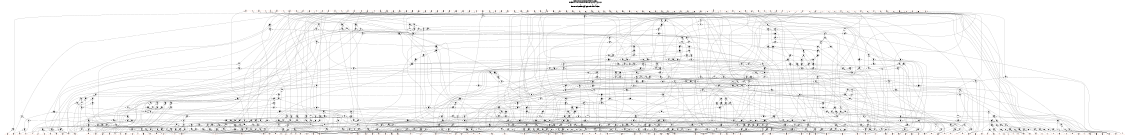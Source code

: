 # Network structure generated by ABC

digraph network {
size = "7.5,10";
center = true;
edge [dir = back];

{
  node [shape = plaintext];
  edge [style = invis];
  LevelTitle1 [label=""];
  LevelTitle2 [label=""];
  Level28 [label = ""];
  Level27 [label = ""];
  Level26 [label = ""];
  Level25 [label = ""];
  Level24 [label = ""];
  Level23 [label = ""];
  Level22 [label = ""];
  Level21 [label = ""];
  Level20 [label = ""];
  Level19 [label = ""];
  Level18 [label = ""];
  Level17 [label = ""];
  Level16 [label = ""];
  Level15 [label = ""];
  Level14 [label = ""];
  Level13 [label = ""];
  Level12 [label = ""];
  Level11 [label = ""];
  Level10 [label = ""];
  Level9 [label = ""];
  Level8 [label = ""];
  Level7 [label = ""];
  Level6 [label = ""];
  Level5 [label = ""];
  Level4 [label = ""];
  Level3 [label = ""];
  Level2 [label = ""];
  Level1 [label = ""];
  Level0 [label = ""];
  LevelTitle1 ->  LevelTitle2 ->  Level28 ->  Level27 ->  Level26 ->  Level25 ->  Level24 ->  Level23 ->  Level22 ->  Level21 ->  Level20 ->  Level19 ->  Level18 ->  Level17 ->  Level16 ->  Level15 ->  Level14 ->  Level13 ->  Level12 ->  Level11 ->  Level10 ->  Level9 ->  Level8 ->  Level7 ->  Level6 ->  Level5 ->  Level4 ->  Level3 ->  Level2 ->  Level1 ->  Level0;
}

{
  rank = same;
  LevelTitle1;
  title1 [shape=plaintext,
          fontsize=20,
          fontname = "Times-Roman",
          label="Network structure visualized by ABC\nBenchmark \"rot\". Time was Thu Oct  8 20:27:45 2020. "
         ];
}

{
  rank = same;
  LevelTitle2;
  title2 [shape=plaintext,
          fontsize=18,
          fontname = "Times-Roman",
          label="The network contains 569 logic nodes and 0 latches.\n"
         ];
}

{
  rank = same;
  Level28;
  Node136 [label = "f4", shape = invtriangle, color = coral, fillcolor = coral];
  Node137 [label = "g4", shape = invtriangle, color = coral, fillcolor = coral];
  Node138 [label = "h4", shape = invtriangle, color = coral, fillcolor = coral];
  Node139 [label = "i4", shape = invtriangle, color = coral, fillcolor = coral];
  Node140 [label = "j4", shape = invtriangle, color = coral, fillcolor = coral];
  Node141 [label = "k4", shape = invtriangle, color = coral, fillcolor = coral];
  Node142 [label = "l4", shape = invtriangle, color = coral, fillcolor = coral];
  Node143 [label = "m4", shape = invtriangle, color = coral, fillcolor = coral];
  Node144 [label = "n4", shape = invtriangle, color = coral, fillcolor = coral];
  Node145 [label = "o4", shape = invtriangle, color = coral, fillcolor = coral];
  Node146 [label = "p4", shape = invtriangle, color = coral, fillcolor = coral];
  Node147 [label = "q4", shape = invtriangle, color = coral, fillcolor = coral];
  Node148 [label = "r4", shape = invtriangle, color = coral, fillcolor = coral];
  Node149 [label = "s4", shape = invtriangle, color = coral, fillcolor = coral];
  Node150 [label = "t4", shape = invtriangle, color = coral, fillcolor = coral];
  Node151 [label = "u4", shape = invtriangle, color = coral, fillcolor = coral];
  Node152 [label = "v4", shape = invtriangle, color = coral, fillcolor = coral];
  Node153 [label = "w4", shape = invtriangle, color = coral, fillcolor = coral];
  Node154 [label = "x4", shape = invtriangle, color = coral, fillcolor = coral];
  Node155 [label = "y4", shape = invtriangle, color = coral, fillcolor = coral];
  Node156 [label = "z4", shape = invtriangle, color = coral, fillcolor = coral];
  Node157 [label = "a5", shape = invtriangle, color = coral, fillcolor = coral];
  Node158 [label = "b5", shape = invtriangle, color = coral, fillcolor = coral];
  Node159 [label = "c5", shape = invtriangle, color = coral, fillcolor = coral];
  Node160 [label = "d5", shape = invtriangle, color = coral, fillcolor = coral];
  Node161 [label = "e5", shape = invtriangle, color = coral, fillcolor = coral];
  Node162 [label = "f5", shape = invtriangle, color = coral, fillcolor = coral];
  Node163 [label = "g5", shape = invtriangle, color = coral, fillcolor = coral];
  Node164 [label = "h5", shape = invtriangle, color = coral, fillcolor = coral];
  Node165 [label = "i5", shape = invtriangle, color = coral, fillcolor = coral];
  Node166 [label = "j5", shape = invtriangle, color = coral, fillcolor = coral];
  Node167 [label = "k5", shape = invtriangle, color = coral, fillcolor = coral];
  Node168 [label = "l5", shape = invtriangle, color = coral, fillcolor = coral];
  Node169 [label = "m5", shape = invtriangle, color = coral, fillcolor = coral];
  Node170 [label = "n5", shape = invtriangle, color = coral, fillcolor = coral];
  Node171 [label = "o5", shape = invtriangle, color = coral, fillcolor = coral];
  Node172 [label = "p5", shape = invtriangle, color = coral, fillcolor = coral];
  Node173 [label = "q5", shape = invtriangle, color = coral, fillcolor = coral];
  Node174 [label = "r5", shape = invtriangle, color = coral, fillcolor = coral];
  Node175 [label = "s5", shape = invtriangle, color = coral, fillcolor = coral];
  Node176 [label = "t5", shape = invtriangle, color = coral, fillcolor = coral];
  Node177 [label = "u5", shape = invtriangle, color = coral, fillcolor = coral];
  Node178 [label = "v5", shape = invtriangle, color = coral, fillcolor = coral];
  Node179 [label = "w5", shape = invtriangle, color = coral, fillcolor = coral];
  Node180 [label = "x5", shape = invtriangle, color = coral, fillcolor = coral];
  Node181 [label = "y5", shape = invtriangle, color = coral, fillcolor = coral];
  Node182 [label = "z5", shape = invtriangle, color = coral, fillcolor = coral];
  Node183 [label = "a6", shape = invtriangle, color = coral, fillcolor = coral];
  Node184 [label = "b6", shape = invtriangle, color = coral, fillcolor = coral];
  Node185 [label = "c6", shape = invtriangle, color = coral, fillcolor = coral];
  Node186 [label = "d6", shape = invtriangle, color = coral, fillcolor = coral];
  Node187 [label = "e6", shape = invtriangle, color = coral, fillcolor = coral];
  Node188 [label = "f6", shape = invtriangle, color = coral, fillcolor = coral];
  Node189 [label = "g6", shape = invtriangle, color = coral, fillcolor = coral];
  Node190 [label = "h6", shape = invtriangle, color = coral, fillcolor = coral];
  Node191 [label = "i6", shape = invtriangle, color = coral, fillcolor = coral];
  Node192 [label = "j6", shape = invtriangle, color = coral, fillcolor = coral];
  Node193 [label = "k6", shape = invtriangle, color = coral, fillcolor = coral];
  Node194 [label = "l6", shape = invtriangle, color = coral, fillcolor = coral];
  Node195 [label = "m6", shape = invtriangle, color = coral, fillcolor = coral];
  Node196 [label = "n6", shape = invtriangle, color = coral, fillcolor = coral];
  Node197 [label = "o6", shape = invtriangle, color = coral, fillcolor = coral];
  Node198 [label = "p6", shape = invtriangle, color = coral, fillcolor = coral];
  Node199 [label = "q6", shape = invtriangle, color = coral, fillcolor = coral];
  Node200 [label = "r6", shape = invtriangle, color = coral, fillcolor = coral];
  Node201 [label = "s6", shape = invtriangle, color = coral, fillcolor = coral];
  Node202 [label = "t6", shape = invtriangle, color = coral, fillcolor = coral];
  Node203 [label = "u6", shape = invtriangle, color = coral, fillcolor = coral];
  Node204 [label = "v6", shape = invtriangle, color = coral, fillcolor = coral];
  Node205 [label = "w6", shape = invtriangle, color = coral, fillcolor = coral];
  Node206 [label = "x6", shape = invtriangle, color = coral, fillcolor = coral];
  Node207 [label = "y6", shape = invtriangle, color = coral, fillcolor = coral];
  Node208 [label = "z6", shape = invtriangle, color = coral, fillcolor = coral];
  Node209 [label = "a7", shape = invtriangle, color = coral, fillcolor = coral];
  Node210 [label = "b7", shape = invtriangle, color = coral, fillcolor = coral];
  Node211 [label = "c7", shape = invtriangle, color = coral, fillcolor = coral];
  Node212 [label = "d7", shape = invtriangle, color = coral, fillcolor = coral];
  Node213 [label = "e7", shape = invtriangle, color = coral, fillcolor = coral];
  Node214 [label = "f7", shape = invtriangle, color = coral, fillcolor = coral];
  Node215 [label = "g7", shape = invtriangle, color = coral, fillcolor = coral];
  Node216 [label = "h7", shape = invtriangle, color = coral, fillcolor = coral];
  Node217 [label = "i7", shape = invtriangle, color = coral, fillcolor = coral];
  Node218 [label = "j7", shape = invtriangle, color = coral, fillcolor = coral];
  Node219 [label = "k7", shape = invtriangle, color = coral, fillcolor = coral];
  Node220 [label = "l7", shape = invtriangle, color = coral, fillcolor = coral];
  Node221 [label = "m7", shape = invtriangle, color = coral, fillcolor = coral];
  Node222 [label = "n7", shape = invtriangle, color = coral, fillcolor = coral];
  Node223 [label = "o7", shape = invtriangle, color = coral, fillcolor = coral];
  Node224 [label = "p7", shape = invtriangle, color = coral, fillcolor = coral];
  Node225 [label = "q7", shape = invtriangle, color = coral, fillcolor = coral];
  Node226 [label = "r7", shape = invtriangle, color = coral, fillcolor = coral];
  Node227 [label = "s7", shape = invtriangle, color = coral, fillcolor = coral];
  Node228 [label = "t7", shape = invtriangle, color = coral, fillcolor = coral];
  Node229 [label = "u7", shape = invtriangle, color = coral, fillcolor = coral];
  Node230 [label = "v7", shape = invtriangle, color = coral, fillcolor = coral];
  Node231 [label = "w7", shape = invtriangle, color = coral, fillcolor = coral];
  Node232 [label = "x7", shape = invtriangle, color = coral, fillcolor = coral];
  Node233 [label = "y7", shape = invtriangle, color = coral, fillcolor = coral];
  Node234 [label = "z7", shape = invtriangle, color = coral, fillcolor = coral];
  Node235 [label = "a8", shape = invtriangle, color = coral, fillcolor = coral];
  Node236 [label = "b8", shape = invtriangle, color = coral, fillcolor = coral];
  Node237 [label = "c8", shape = invtriangle, color = coral, fillcolor = coral];
  Node238 [label = "d8", shape = invtriangle, color = coral, fillcolor = coral];
  Node239 [label = "e8", shape = invtriangle, color = coral, fillcolor = coral];
  Node240 [label = "f8", shape = invtriangle, color = coral, fillcolor = coral];
  Node241 [label = "g8", shape = invtriangle, color = coral, fillcolor = coral];
  Node242 [label = "h8", shape = invtriangle, color = coral, fillcolor = coral];
}

{
  rank = same;
  Level27;
  Node574 [label = "574\n", shape = ellipse];
  Node582 [label = "582\n", shape = ellipse];
}

{
  rank = same;
  Level26;
  Node573 [label = "573\n", shape = ellipse];
  Node581 [label = "581\n", shape = ellipse];
  Node748 [label = "748\n", shape = ellipse];
}

{
  rank = same;
  Level25;
  Node368 [label = "368\n", shape = ellipse];
  Node428 [label = "428\n", shape = ellipse];
  Node440 [label = "440\n", shape = ellipse];
  Node444 [label = "444\n", shape = ellipse];
  Node450 [label = "450\n", shape = ellipse];
  Node458 [label = "458\n", shape = ellipse];
  Node565 [label = "565\n", shape = ellipse];
  Node687 [label = "687\n", shape = ellipse];
  Node747 [label = "747\n", shape = ellipse];
}

{
  rank = same;
  Level24;
  Node367 [label = "367\n", shape = ellipse];
  Node417 [label = "417\n", shape = ellipse];
  Node427 [label = "427\n", shape = ellipse];
  Node433 [label = "433\n", shape = ellipse];
  Node439 [label = "439\n", shape = ellipse];
  Node443 [label = "443\n", shape = ellipse];
  Node445 [label = "445\n", shape = ellipse];
  Node449 [label = "449\n", shape = ellipse];
  Node451 [label = "451\n", shape = ellipse];
  Node457 [label = "457\n", shape = ellipse];
  Node564 [label = "564\n", shape = ellipse];
  Node676 [label = "676\n", shape = ellipse];
  Node681 [label = "681\n", shape = ellipse];
  Node746 [label = "746\n", shape = ellipse];
  Node770 [label = "770\n", shape = ellipse];
}

{
  rank = same;
  Level23;
  Node356 [label = "356\n", shape = ellipse];
  Node405 [label = "405\n", shape = ellipse];
  Node441 [label = "441\n", shape = ellipse];
  Node563 [label = "563\n", shape = ellipse];
  Node674 [label = "674\n", shape = ellipse];
  Node680 [label = "680\n", shape = ellipse];
  Node769 [label = "769\n", shape = ellipse];
}

{
  rank = same;
  Level22;
  Node351 [label = "351\n", shape = ellipse];
  Node561 [label = "561\n", shape = ellipse];
  Node673 [label = "673\n", shape = ellipse];
  Node679 [label = "679\n", shape = ellipse];
  Node768 [label = "768\n", shape = ellipse];
}

{
  rank = same;
  Level21;
  Node347 [label = "347\n", shape = ellipse];
  Node560 [label = "560\n", shape = ellipse];
  Node594 [label = "594\n", shape = ellipse];
  Node671 [label = "671\n", shape = ellipse];
  Node678 [label = "678\n", shape = ellipse];
  Node767 [label = "767\n", shape = ellipse];
}

{
  rank = same;
  Level20;
  Node346 [label = "346\n", shape = ellipse];
  Node559 [label = "559\n", shape = ellipse];
  Node593 [label = "593\n", shape = ellipse];
  Node670 [label = "670\n", shape = ellipse];
  Node672 [label = "672\n", shape = ellipse];
  Node675 [label = "675\n", shape = ellipse];
  Node686 [label = "686\n", shape = ellipse];
  Node763 [label = "763\n", shape = ellipse];
}

{
  rank = same;
  Level19;
  Node345 [label = "345\n", shape = ellipse];
  Node558 [label = "558\n", shape = ellipse];
  Node592 [label = "592\n", shape = ellipse];
  Node663 [label = "663\n", shape = ellipse];
  Node669 [label = "669\n", shape = ellipse];
  Node762 [label = "762\n", shape = ellipse];
}

{
  rank = same;
  Level18;
  Node344 [label = "344\n", shape = ellipse];
  Node557 [label = "557\n", shape = ellipse];
  Node591 [label = "591\n", shape = ellipse];
  Node658 [label = "658\n", shape = ellipse];
  Node662 [label = "662\n", shape = ellipse];
  Node668 [label = "668\n", shape = ellipse];
  Node699 [label = "699\n", shape = ellipse];
  Node755 [label = "755\n", shape = ellipse];
  Node758 [label = "758\n", shape = ellipse];
  Node766 [label = "766\n", shape = ellipse];
}

{
  rank = same;
  Level17;
  Node343 [label = "343\n", shape = ellipse];
  Node426 [label = "426\n", shape = ellipse];
  Node438 [label = "438\n", shape = ellipse];
  Node556 [label = "556\n", shape = ellipse];
  Node590 [label = "590\n", shape = ellipse];
  Node657 [label = "657\n", shape = ellipse];
  Node661 [label = "661\n", shape = ellipse];
  Node667 [label = "667\n", shape = ellipse];
  Node693 [label = "693\n", shape = ellipse];
  Node697 [label = "697\n", shape = ellipse];
  Node703 [label = "703\n", shape = ellipse];
  Node753 [label = "753\n", shape = ellipse];
  Node754 [label = "754\n", shape = ellipse];
  Node757 [label = "757\n", shape = ellipse];
  Node761 [label = "761\n", shape = ellipse];
  Node765 [label = "765\n", shape = ellipse];
}

{
  rank = same;
  Level16;
  Node338 [label = "338\n", shape = ellipse];
  Node340 [label = "340\n", shape = ellipse];
  Node342 [label = "342\n", shape = ellipse];
  Node355 [label = "355\n", shape = ellipse];
  Node404 [label = "404\n", shape = ellipse];
  Node425 [label = "425\n", shape = ellipse];
  Node437 [label = "437\n", shape = ellipse];
  Node562 [label = "562\n", shape = ellipse];
  Node655 [label = "655\n", shape = ellipse];
  Node656 [label = "656\n", shape = ellipse];
  Node659 [label = "659\n", shape = ellipse];
  Node660 [label = "660\n", shape = ellipse];
  Node692 [label = "692\n", shape = ellipse];
  Node696 [label = "696\n", shape = ellipse];
  Node702 [label = "702\n", shape = ellipse];
  Node750 [label = "750\n", shape = ellipse];
  Node751 [label = "751\n", shape = ellipse];
  Node752 [label = "752\n", shape = ellipse];
  Node760 [label = "760\n", shape = ellipse];
  Node764 [label = "764\n", shape = ellipse];
}

{
  rank = same;
  Level15;
  Node335 [label = "335\n", shape = ellipse];
  Node337 [label = "337\n", shape = ellipse];
  Node339 [label = "339\n", shape = ellipse];
  Node354 [label = "354\n", shape = ellipse];
  Node403 [label = "403\n", shape = ellipse];
  Node424 [label = "424\n", shape = ellipse];
  Node436 [label = "436\n", shape = ellipse];
  Node523 [label = "523\n", shape = ellipse];
  Node654 [label = "654\n", shape = ellipse];
  Node664 [label = "664\n", shape = ellipse];
  Node690 [label = "690\n", shape = ellipse];
  Node691 [label = "691\n", shape = ellipse];
  Node695 [label = "695\n", shape = ellipse];
  Node698 [label = "698\n", shape = ellipse];
  Node701 [label = "701\n", shape = ellipse];
  Node749 [label = "749\n", shape = ellipse];
  Node759 [label = "759\n", shape = ellipse];
}

{
  rank = same;
  Level14;
  Node304 [label = "304\n", shape = ellipse];
  Node307 [label = "307\n", shape = ellipse];
  Node332 [label = "332\n", shape = ellipse];
  Node334 [label = "334\n", shape = ellipse];
  Node353 [label = "353\n", shape = ellipse];
  Node402 [label = "402\n", shape = ellipse];
  Node422 [label = "422\n", shape = ellipse];
  Node435 [label = "435\n", shape = ellipse];
  Node518 [label = "518\n", shape = ellipse];
  Node722 [label = "722\n", shape = ellipse];
  Node776 [label = "776\n", shape = ellipse];
}

{
  rank = same;
  Level13;
  Node286 [label = "286\n", shape = ellipse];
  Node303 [label = "303\n", shape = ellipse];
  Node306 [label = "306\n", shape = ellipse];
  Node327 [label = "327\n", shape = ellipse];
  Node331 [label = "331\n", shape = ellipse];
  Node333 [label = "333\n", shape = ellipse];
  Node421 [label = "421\n", shape = ellipse];
  Node423 [label = "423\n", shape = ellipse];
  Node434 [label = "434\n", shape = ellipse];
  Node517 [label = "517\n", shape = ellipse];
  Node522 [label = "522\n", shape = ellipse];
  Node551 [label = "551\n", shape = ellipse];
  Node615 [label = "615\n", shape = ellipse];
  Node648 [label = "648\n", shape = ellipse];
  Node721 [label = "721\n", shape = ellipse];
  Node774 [label = "774\n", shape = ellipse];
  Node775 [label = "775\n", shape = ellipse];
  Node792 [label = "792\n", shape = ellipse];
}

{
  rank = same;
  Level12;
  Node275 [label = "275\n", shape = ellipse];
  Node282 [label = "282\n", shape = ellipse];
  Node285 [label = "285\n", shape = ellipse];
  Node302 [label = "302\n", shape = ellipse];
  Node323 [label = "323\n", shape = ellipse];
  Node516 [label = "516\n", shape = ellipse];
  Node521 [label = "521\n", shape = ellipse];
  Node550 [label = "550\n", shape = ellipse];
  Node614 [label = "614\n", shape = ellipse];
  Node647 [label = "647\n", shape = ellipse];
  Node666 [label = "666\n", shape = ellipse];
  Node716 [label = "716\n", shape = ellipse];
  Node720 [label = "720\n", shape = ellipse];
  Node743 [label = "743\n", shape = ellipse];
  Node773 [label = "773\n", shape = ellipse];
  Node791 [label = "791\n", shape = ellipse];
}

{
  rank = same;
  Level11;
  Node274 [label = "274\n", shape = ellipse];
  Node341 [label = "341\n", shape = ellipse];
  Node350 [label = "350\n", shape = ellipse];
  Node401 [label = "401\n", shape = ellipse];
  Node515 [label = "515\n", shape = ellipse];
  Node519 [label = "519\n", shape = ellipse];
  Node646 [label = "646\n", shape = ellipse];
  Node665 [label = "665\n", shape = ellipse];
  Node677 [label = "677\n", shape = ellipse];
  Node694 [label = "694\n", shape = ellipse];
  Node715 [label = "715\n", shape = ellipse];
  Node718 [label = "718\n", shape = ellipse];
}

{
  rank = same;
  Level10;
  Node273 [label = "273\n", shape = ellipse];
  Node321 [label = "321\n", shape = ellipse];
  Node349 [label = "349\n", shape = ellipse];
  Node400 [label = "400\n", shape = ellipse];
  Node606 [label = "606\n", shape = ellipse];
  Node644 [label = "644\n", shape = ellipse];
  Node712 [label = "712\n", shape = ellipse];
  Node756 [label = "756\n", shape = ellipse];
  Node772 [label = "772\n", shape = ellipse];
  Node785 [label = "785\n", shape = ellipse];
}

{
  rank = same;
  Level9;
  Node272 [label = "272\n", shape = ellipse];
  Node320 [label = "320\n", shape = ellipse];
  Node348 [label = "348\n", shape = ellipse];
  Node398 [label = "398\n", shape = ellipse];
  Node432 [label = "432\n", shape = ellipse];
  Node572 [label = "572\n", shape = ellipse];
  Node580 [label = "580\n", shape = ellipse];
  Node771 [label = "771\n", shape = ellipse];
  Node788 [label = "788\n", shape = ellipse];
}

{
  rank = same;
  Level8;
  Node270 [label = "270\n", shape = ellipse];
  Node319 [label = "319\n", shape = ellipse];
  Node397 [label = "397\n", shape = ellipse];
  Node416 [label = "416\n", shape = ellipse];
  Node429 [label = "429\n", shape = ellipse];
  Node431 [label = "431\n", shape = ellipse];
  Node456 [label = "456\n", shape = ellipse];
  Node554 [label = "554\n", shape = ellipse];
  Node568 [label = "568\n", shape = ellipse];
  Node586 [label = "586\n", shape = ellipse];
  Node605 [label = "605\n", shape = ellipse];
  Node612 [label = "612\n", shape = ellipse];
  Node637 [label = "637\n", shape = ellipse];
  Node643 [label = "643\n", shape = ellipse];
  Node705 [label = "705\n", shape = ellipse];
}

{
  rank = same;
  Level7;
  Node263 [label = "263\n", shape = ellipse];
  Node300 [label = "300\n", shape = ellipse];
  Node318 [label = "318\n", shape = ellipse];
  Node396 [label = "396\n", shape = ellipse];
  Node414 [label = "414\n", shape = ellipse];
  Node415 [label = "415\n", shape = ellipse];
  Node430 [label = "430\n", shape = ellipse];
  Node448 [label = "448\n", shape = ellipse];
  Node453 [label = "453\n", shape = ellipse];
  Node455 [label = "455\n", shape = ellipse];
  Node540 [label = "540\n", shape = ellipse];
  Node553 [label = "553\n", shape = ellipse];
  Node584 [label = "584\n", shape = ellipse];
  Node604 [label = "604\n", shape = ellipse];
  Node635 [label = "635\n", shape = ellipse];
  Node636 [label = "636\n", shape = ellipse];
  Node638 [label = "638\n", shape = ellipse];
  Node642 [label = "642\n", shape = ellipse];
}

{
  rank = same;
  Level6;
  Node262 [label = "262\n", shape = ellipse];
  Node299 [label = "299\n", shape = ellipse];
  Node317 [label = "317\n", shape = ellipse];
  Node382 [label = "382\n", shape = ellipse];
  Node395 [label = "395\n", shape = ellipse];
  Node413 [label = "413\n", shape = ellipse];
  Node442 [label = "442\n", shape = ellipse];
  Node446 [label = "446\n", shape = ellipse];
  Node447 [label = "447\n", shape = ellipse];
  Node452 [label = "452\n", shape = ellipse];
  Node454 [label = "454\n", shape = ellipse];
  Node539 [label = "539\n", shape = ellipse];
  Node552 [label = "552\n", shape = ellipse];
  Node583 [label = "583\n", shape = ellipse];
  Node589 [label = "589\n", shape = ellipse];
  Node599 [label = "599\n", shape = ellipse];
  Node609 [label = "609\n", shape = ellipse];
  Node634 [label = "634\n", shape = ellipse];
  Node735 [label = "735\n", shape = ellipse];
  Node741 [label = "741\n", shape = ellipse];
}

{
  rank = same;
  Level5;
  Node261 [label = "261\n", shape = ellipse];
  Node291 [label = "291\n", shape = ellipse];
  Node316 [label = "316\n", shape = ellipse];
  Node366 [label = "366\n", shape = ellipse];
  Node381 [label = "381\n", shape = ellipse];
  Node394 [label = "394\n", shape = ellipse];
  Node399 [label = "399\n", shape = ellipse];
  Node411 [label = "411\n", shape = ellipse];
  Node514 [label = "514\n", shape = ellipse];
  Node530 [label = "530\n", shape = ellipse];
  Node549 [label = "549\n", shape = ellipse];
  Node579 [label = "579\n", shape = ellipse];
  Node588 [label = "588\n", shape = ellipse];
  Node598 [label = "598\n", shape = ellipse];
  Node706 [label = "706\n", shape = ellipse];
  Node733 [label = "733\n", shape = ellipse];
  Node734 [label = "734\n", shape = ellipse];
  Node736 [label = "736\n", shape = ellipse];
  Node740 [label = "740\n", shape = ellipse];
}

{
  rank = same;
  Level4;
  Node259 [label = "259\n", shape = ellipse];
  Node281 [label = "281\n", shape = ellipse];
  Node290 [label = "290\n", shape = ellipse];
  Node297 [label = "297\n", shape = ellipse];
  Node315 [label = "315\n", shape = ellipse];
  Node365 [label = "365\n", shape = ellipse];
  Node372 [label = "372\n", shape = ellipse];
  Node380 [label = "380\n", shape = ellipse];
  Node391 [label = "391\n", shape = ellipse];
  Node393 [label = "393\n", shape = ellipse];
  Node410 [label = "410\n", shape = ellipse];
  Node475 [label = "475\n", shape = ellipse];
  Node477 [label = "477\n", shape = ellipse];
  Node480 [label = "480\n", shape = ellipse];
  Node482 [label = "482\n", shape = ellipse];
  Node485 [label = "485\n", shape = ellipse];
  Node487 [label = "487\n", shape = ellipse];
  Node489 [label = "489\n", shape = ellipse];
  Node512 [label = "512\n", shape = ellipse];
  Node529 [label = "529\n", shape = ellipse];
  Node538 [label = "538\n", shape = ellipse];
  Node571 [label = "571\n", shape = ellipse];
  Node578 [label = "578\n", shape = ellipse];
  Node585 [label = "585\n", shape = ellipse];
  Node587 [label = "587\n", shape = ellipse];
  Node597 [label = "597\n", shape = ellipse];
  Node608 [label = "608\n", shape = ellipse];
  Node653 [label = "653\n", shape = ellipse];
  Node685 [label = "685\n", shape = ellipse];
  Node704 [label = "704\n", shape = ellipse];
  Node726 [label = "726\n", shape = ellipse];
  Node732 [label = "732\n", shape = ellipse];
  Node790 [label = "790\n", shape = ellipse];
}

{
  rank = same;
  Level3;
  Node246 [label = "246\n", shape = ellipse];
  Node258 [label = "258\n", shape = ellipse];
  Node269 [label = "269\n", shape = ellipse];
  Node271 [label = "271\n", shape = ellipse];
  Node280 [label = "280\n", shape = ellipse];
  Node284 [label = "284\n", shape = ellipse];
  Node289 [label = "289\n", shape = ellipse];
  Node296 [label = "296\n", shape = ellipse];
  Node298 [label = "298\n", shape = ellipse];
  Node301 [label = "301\n", shape = ellipse];
  Node311 [label = "311\n", shape = ellipse];
  Node326 [label = "326\n", shape = ellipse];
  Node330 [label = "330\n", shape = ellipse];
  Node361 [label = "361\n", shape = ellipse];
  Node364 [label = "364\n", shape = ellipse];
  Node371 [label = "371\n", shape = ellipse];
  Node376 [label = "376\n", shape = ellipse];
  Node389 [label = "389\n", shape = ellipse];
  Node390 [label = "390\n", shape = ellipse];
  Node392 [label = "392\n", shape = ellipse];
  Node408 [label = "408\n", shape = ellipse];
  Node469 [label = "469\n", shape = ellipse];
  Node474 [label = "474\n", shape = ellipse];
  Node476 [label = "476\n", shape = ellipse];
  Node479 [label = "479\n", shape = ellipse];
  Node481 [label = "481\n", shape = ellipse];
  Node484 [label = "484\n", shape = ellipse];
  Node486 [label = "486\n", shape = ellipse];
  Node488 [label = "488\n", shape = ellipse];
  Node492 [label = "492\n", shape = ellipse];
  Node494 [label = "494\n", shape = ellipse];
  Node498 [label = "498\n", shape = ellipse];
  Node500 [label = "500\n", shape = ellipse];
  Node504 [label = "504\n", shape = ellipse];
  Node511 [label = "511\n", shape = ellipse];
  Node528 [label = "528\n", shape = ellipse];
  Node537 [label = "537\n", shape = ellipse];
  Node546 [label = "546\n", shape = ellipse];
  Node577 [label = "577\n", shape = ellipse];
  Node596 [label = "596\n", shape = ellipse];
  Node603 [label = "603\n", shape = ellipse];
  Node607 [label = "607\n", shape = ellipse];
  Node619 [label = "619\n", shape = ellipse];
  Node622 [label = "622\n", shape = ellipse];
  Node625 [label = "625\n", shape = ellipse];
  Node631 [label = "631\n", shape = ellipse];
  Node652 [label = "652\n", shape = ellipse];
  Node684 [label = "684\n", shape = ellipse];
  Node700 [label = "700\n", shape = ellipse];
  Node711 [label = "711\n", shape = ellipse];
  Node725 [label = "725\n", shape = ellipse];
  Node728 [label = "728\n", shape = ellipse];
  Node729 [label = "729\n", shape = ellipse];
  Node744 [label = "744\n", shape = ellipse];
  Node780 [label = "780\n", shape = ellipse];
  Node787 [label = "787\n", shape = ellipse];
  Node789 [label = "789\n", shape = ellipse];
}

{
  rank = same;
  Level2;
  Node244 [label = "244\n", shape = ellipse];
  Node245 [label = "245\n", shape = ellipse];
  Node249 [label = "249\n", shape = ellipse];
  Node251 [label = "251\n", shape = ellipse];
  Node254 [label = "254\n", shape = ellipse];
  Node257 [label = "257\n", shape = ellipse];
  Node265 [label = "265\n", shape = ellipse];
  Node268 [label = "268\n", shape = ellipse];
  Node277 [label = "277\n", shape = ellipse];
  Node279 [label = "279\n", shape = ellipse];
  Node283 [label = "283\n", shape = ellipse];
  Node288 [label = "288\n", shape = ellipse];
  Node293 [label = "293\n", shape = ellipse];
  Node295 [label = "295\n", shape = ellipse];
  Node310 [label = "310\n", shape = ellipse];
  Node314 [label = "314\n", shape = ellipse];
  Node325 [label = "325\n", shape = ellipse];
  Node329 [label = "329\n", shape = ellipse];
  Node360 [label = "360\n", shape = ellipse];
  Node363 [label = "363\n", shape = ellipse];
  Node370 [label = "370\n", shape = ellipse];
  Node375 [label = "375\n", shape = ellipse];
  Node379 [label = "379\n", shape = ellipse];
  Node385 [label = "385\n", shape = ellipse];
  Node388 [label = "388\n", shape = ellipse];
  Node407 [label = "407\n", shape = ellipse];
  Node420 [label = "420\n", shape = ellipse];
  Node460 [label = "460\n", shape = ellipse];
  Node464 [label = "464\n", shape = ellipse];
  Node466 [label = "466\n", shape = ellipse];
  Node468 [label = "468\n", shape = ellipse];
  Node471 [label = "471\n", shape = ellipse];
  Node473 [label = "473\n", shape = ellipse];
  Node491 [label = "491\n", shape = ellipse];
  Node493 [label = "493\n", shape = ellipse];
  Node497 [label = "497\n", shape = ellipse];
  Node499 [label = "499\n", shape = ellipse];
  Node503 [label = "503\n", shape = ellipse];
  Node506 [label = "506\n", shape = ellipse];
  Node510 [label = "510\n", shape = ellipse];
  Node513 [label = "513\n", shape = ellipse];
  Node527 [label = "527\n", shape = ellipse];
  Node533 [label = "533\n", shape = ellipse];
  Node536 [label = "536\n", shape = ellipse];
  Node543 [label = "543\n", shape = ellipse];
  Node545 [label = "545\n", shape = ellipse];
  Node548 [label = "548\n", shape = ellipse];
  Node555 [label = "555\n", shape = ellipse];
  Node567 [label = "567\n", shape = ellipse];
  Node570 [label = "570\n", shape = ellipse];
  Node576 [label = "576\n", shape = ellipse];
  Node595 [label = "595\n", shape = ellipse];
  Node602 [label = "602\n", shape = ellipse];
  Node611 [label = "611\n", shape = ellipse];
  Node617 [label = "617\n", shape = ellipse];
  Node618 [label = "618\n", shape = ellipse];
  Node621 [label = "621\n", shape = ellipse];
  Node624 [label = "624\n", shape = ellipse];
  Node628 [label = "628\n", shape = ellipse];
  Node630 [label = "630\n", shape = ellipse];
  Node633 [label = "633\n", shape = ellipse];
  Node641 [label = "641\n", shape = ellipse];
  Node645 [label = "645\n", shape = ellipse];
  Node651 [label = "651\n", shape = ellipse];
  Node682 [label = "682\n", shape = ellipse];
  Node683 [label = "683\n", shape = ellipse];
  Node689 [label = "689\n", shape = ellipse];
  Node710 [label = "710\n", shape = ellipse];
  Node714 [label = "714\n", shape = ellipse];
  Node717 [label = "717\n", shape = ellipse];
  Node719 [label = "719\n", shape = ellipse];
  Node724 [label = "724\n", shape = ellipse];
  Node727 [label = "727\n", shape = ellipse];
  Node731 [label = "731\n", shape = ellipse];
  Node739 [label = "739\n", shape = ellipse];
  Node742 [label = "742\n", shape = ellipse];
  Node779 [label = "779\n", shape = ellipse];
  Node784 [label = "784\n", shape = ellipse];
  Node801 [label = "801\n", shape = ellipse];
  Node809 [label = "809\n", shape = ellipse];
}

{
  rank = same;
  Level1;
  Node243 [label = "243\n", shape = ellipse];
  Node247 [label = "247\n", shape = ellipse];
  Node248 [label = "248\n", shape = ellipse];
  Node250 [label = "250\n", shape = ellipse];
  Node252 [label = "252\n", shape = ellipse];
  Node253 [label = "253\n", shape = ellipse];
  Node255 [label = "255\n", shape = ellipse];
  Node256 [label = "256\n", shape = ellipse];
  Node260 [label = "260\n", shape = ellipse];
  Node264 [label = "264\n", shape = ellipse];
  Node266 [label = "266\n", shape = ellipse];
  Node267 [label = "267\n", shape = ellipse];
  Node276 [label = "276\n", shape = ellipse];
  Node278 [label = "278\n", shape = ellipse];
  Node287 [label = "287\n", shape = ellipse];
  Node292 [label = "292\n", shape = ellipse];
  Node294 [label = "294\n", shape = ellipse];
  Node305 [label = "305\n", shape = ellipse];
  Node308 [label = "308\n", shape = ellipse];
  Node309 [label = "309\n", shape = ellipse];
  Node312 [label = "312\n", shape = ellipse];
  Node313 [label = "313\n", shape = ellipse];
  Node322 [label = "322\n", shape = ellipse];
  Node324 [label = "324\n", shape = ellipse];
  Node328 [label = "328\n", shape = ellipse];
  Node336 [label = "336\n", shape = ellipse];
  Node352 [label = "352\n", shape = ellipse];
  Node357 [label = "357\n", shape = ellipse];
  Node358 [label = "358\n", shape = ellipse];
  Node359 [label = "359\n", shape = ellipse];
  Node362 [label = "362\n", shape = ellipse];
  Node369 [label = "369\n", shape = ellipse];
  Node373 [label = "373\n", shape = ellipse];
  Node374 [label = "374\n", shape = ellipse];
  Node377 [label = "377\n", shape = ellipse];
  Node378 [label = "378\n", shape = ellipse];
  Node383 [label = "383\n", shape = ellipse];
  Node384 [label = "384\n", shape = ellipse];
  Node386 [label = "386\n", shape = ellipse];
  Node387 [label = "387\n", shape = ellipse];
  Node406 [label = "406\n", shape = ellipse];
  Node409 [label = "409\n", shape = ellipse];
  Node412 [label = "412\n", shape = ellipse];
  Node418 [label = "418\n", shape = ellipse];
  Node419 [label = "419\n", shape = ellipse];
  Node459 [label = "459\n", shape = ellipse];
  Node461 [label = "461\n", shape = ellipse];
  Node462 [label = "462\n", shape = ellipse];
  Node463 [label = "463\n", shape = ellipse];
  Node465 [label = "465\n", shape = ellipse];
  Node467 [label = "467\n", shape = ellipse];
  Node470 [label = "470\n", shape = ellipse];
  Node472 [label = "472\n", shape = ellipse];
  Node478 [label = "478\n", shape = ellipse];
  Node483 [label = "483\n", shape = ellipse];
  Node490 [label = "490\n", shape = ellipse];
  Node495 [label = "495\n", shape = ellipse];
  Node496 [label = "496\n", shape = ellipse];
  Node501 [label = "501\n", shape = ellipse];
  Node502 [label = "502\n", shape = ellipse];
  Node505 [label = "505\n", shape = ellipse];
  Node507 [label = "507\n", shape = ellipse];
  Node508 [label = "508\n", shape = ellipse];
  Node509 [label = "509\n", shape = ellipse];
  Node520 [label = "520\n", shape = ellipse];
  Node524 [label = "524\n", shape = ellipse];
  Node525 [label = "525\n", shape = ellipse];
  Node526 [label = "526\n", shape = ellipse];
  Node531 [label = "531\n", shape = ellipse];
  Node532 [label = "532\n", shape = ellipse];
  Node534 [label = "534\n", shape = ellipse];
  Node535 [label = "535\n", shape = ellipse];
  Node541 [label = "541\n", shape = ellipse];
  Node542 [label = "542\n", shape = ellipse];
  Node544 [label = "544\n", shape = ellipse];
  Node547 [label = "547\n", shape = ellipse];
  Node566 [label = "566\n", shape = ellipse];
  Node569 [label = "569\n", shape = ellipse];
  Node575 [label = "575\n", shape = ellipse];
  Node600 [label = "600\n", shape = ellipse];
  Node601 [label = "601\n", shape = ellipse];
  Node610 [label = "610\n", shape = ellipse];
  Node613 [label = "613\n", shape = ellipse];
  Node616 [label = "616\n", shape = ellipse];
  Node620 [label = "620\n", shape = ellipse];
  Node623 [label = "623\n", shape = ellipse];
  Node626 [label = "626\n", shape = ellipse];
  Node627 [label = "627\n", shape = ellipse];
  Node629 [label = "629\n", shape = ellipse];
  Node632 [label = "632\n", shape = ellipse];
  Node639 [label = "639\n", shape = ellipse];
  Node640 [label = "640\n", shape = ellipse];
  Node649 [label = "649\n", shape = ellipse];
  Node650 [label = "650\n", shape = ellipse];
  Node688 [label = "688\n", shape = ellipse];
  Node707 [label = "707\n", shape = ellipse];
  Node708 [label = "708\n", shape = ellipse];
  Node709 [label = "709\n", shape = ellipse];
  Node713 [label = "713\n", shape = ellipse];
  Node723 [label = "723\n", shape = ellipse];
  Node730 [label = "730\n", shape = ellipse];
  Node737 [label = "737\n", shape = ellipse];
  Node738 [label = "738\n", shape = ellipse];
  Node745 [label = "745\n", shape = ellipse];
  Node777 [label = "777\n", shape = ellipse];
  Node778 [label = "778\n", shape = ellipse];
  Node781 [label = "781\n", shape = ellipse];
  Node782 [label = "782\n", shape = ellipse];
  Node783 [label = "783\n", shape = ellipse];
  Node786 [label = "786\n", shape = ellipse];
  Node793 [label = "793\n", shape = ellipse];
  Node794 [label = "794\n", shape = ellipse];
  Node795 [label = "795\n", shape = ellipse];
  Node796 [label = "796\n", shape = ellipse];
  Node797 [label = "797\n", shape = ellipse];
  Node798 [label = "798\n", shape = ellipse];
  Node799 [label = "799\n", shape = ellipse];
  Node800 [label = "800\n", shape = ellipse];
  Node802 [label = "802\n", shape = ellipse];
  Node803 [label = "803\n", shape = ellipse];
  Node804 [label = "804\n", shape = ellipse];
  Node805 [label = "805\n", shape = ellipse];
  Node806 [label = "806\n", shape = ellipse];
  Node807 [label = "807\n", shape = ellipse];
  Node808 [label = "808\n", shape = ellipse];
  Node810 [label = "810\n", shape = ellipse];
  Node811 [label = "811\n", shape = ellipse];
}

{
  rank = same;
  Level0;
  Node1 [label = "a", shape = triangle, color = coral, fillcolor = coral];
  Node2 [label = "b", shape = triangle, color = coral, fillcolor = coral];
  Node3 [label = "c", shape = triangle, color = coral, fillcolor = coral];
  Node4 [label = "d", shape = triangle, color = coral, fillcolor = coral];
  Node5 [label = "e", shape = triangle, color = coral, fillcolor = coral];
  Node6 [label = "f", shape = triangle, color = coral, fillcolor = coral];
  Node7 [label = "g", shape = triangle, color = coral, fillcolor = coral];
  Node8 [label = "h", shape = triangle, color = coral, fillcolor = coral];
  Node9 [label = "i", shape = triangle, color = coral, fillcolor = coral];
  Node10 [label = "j", shape = triangle, color = coral, fillcolor = coral];
  Node11 [label = "k", shape = triangle, color = coral, fillcolor = coral];
  Node12 [label = "l", shape = triangle, color = coral, fillcolor = coral];
  Node13 [label = "m", shape = triangle, color = coral, fillcolor = coral];
  Node14 [label = "n", shape = triangle, color = coral, fillcolor = coral];
  Node15 [label = "o", shape = triangle, color = coral, fillcolor = coral];
  Node16 [label = "p", shape = triangle, color = coral, fillcolor = coral];
  Node17 [label = "q", shape = triangle, color = coral, fillcolor = coral];
  Node18 [label = "r", shape = triangle, color = coral, fillcolor = coral];
  Node19 [label = "s", shape = triangle, color = coral, fillcolor = coral];
  Node20 [label = "t", shape = triangle, color = coral, fillcolor = coral];
  Node21 [label = "u", shape = triangle, color = coral, fillcolor = coral];
  Node22 [label = "v", shape = triangle, color = coral, fillcolor = coral];
  Node23 [label = "w", shape = triangle, color = coral, fillcolor = coral];
  Node24 [label = "x", shape = triangle, color = coral, fillcolor = coral];
  Node25 [label = "y", shape = triangle, color = coral, fillcolor = coral];
  Node26 [label = "z", shape = triangle, color = coral, fillcolor = coral];
  Node27 [label = "a0", shape = triangle, color = coral, fillcolor = coral];
  Node28 [label = "b0", shape = triangle, color = coral, fillcolor = coral];
  Node29 [label = "c0", shape = triangle, color = coral, fillcolor = coral];
  Node30 [label = "d0", shape = triangle, color = coral, fillcolor = coral];
  Node31 [label = "e0", shape = triangle, color = coral, fillcolor = coral];
  Node32 [label = "f0", shape = triangle, color = coral, fillcolor = coral];
  Node33 [label = "g0", shape = triangle, color = coral, fillcolor = coral];
  Node34 [label = "h0", shape = triangle, color = coral, fillcolor = coral];
  Node35 [label = "i0", shape = triangle, color = coral, fillcolor = coral];
  Node36 [label = "j0", shape = triangle, color = coral, fillcolor = coral];
  Node37 [label = "k0", shape = triangle, color = coral, fillcolor = coral];
  Node38 [label = "l0", shape = triangle, color = coral, fillcolor = coral];
  Node39 [label = "m0", shape = triangle, color = coral, fillcolor = coral];
  Node40 [label = "n0", shape = triangle, color = coral, fillcolor = coral];
  Node41 [label = "o0", shape = triangle, color = coral, fillcolor = coral];
  Node42 [label = "p0", shape = triangle, color = coral, fillcolor = coral];
  Node43 [label = "q0", shape = triangle, color = coral, fillcolor = coral];
  Node44 [label = "r0", shape = triangle, color = coral, fillcolor = coral];
  Node45 [label = "s0", shape = triangle, color = coral, fillcolor = coral];
  Node46 [label = "t0", shape = triangle, color = coral, fillcolor = coral];
  Node47 [label = "u0", shape = triangle, color = coral, fillcolor = coral];
  Node48 [label = "v0", shape = triangle, color = coral, fillcolor = coral];
  Node49 [label = "w0", shape = triangle, color = coral, fillcolor = coral];
  Node50 [label = "x0", shape = triangle, color = coral, fillcolor = coral];
  Node51 [label = "y0", shape = triangle, color = coral, fillcolor = coral];
  Node52 [label = "z0", shape = triangle, color = coral, fillcolor = coral];
  Node53 [label = "a1", shape = triangle, color = coral, fillcolor = coral];
  Node54 [label = "b1", shape = triangle, color = coral, fillcolor = coral];
  Node55 [label = "c1", shape = triangle, color = coral, fillcolor = coral];
  Node56 [label = "d1", shape = triangle, color = coral, fillcolor = coral];
  Node57 [label = "e1", shape = triangle, color = coral, fillcolor = coral];
  Node58 [label = "f1", shape = triangle, color = coral, fillcolor = coral];
  Node59 [label = "g1", shape = triangle, color = coral, fillcolor = coral];
  Node60 [label = "h1", shape = triangle, color = coral, fillcolor = coral];
  Node61 [label = "i1", shape = triangle, color = coral, fillcolor = coral];
  Node62 [label = "j1", shape = triangle, color = coral, fillcolor = coral];
  Node63 [label = "k1", shape = triangle, color = coral, fillcolor = coral];
  Node64 [label = "l1", shape = triangle, color = coral, fillcolor = coral];
  Node65 [label = "m1", shape = triangle, color = coral, fillcolor = coral];
  Node66 [label = "n1", shape = triangle, color = coral, fillcolor = coral];
  Node67 [label = "o1", shape = triangle, color = coral, fillcolor = coral];
  Node68 [label = "p1", shape = triangle, color = coral, fillcolor = coral];
  Node69 [label = "q1", shape = triangle, color = coral, fillcolor = coral];
  Node70 [label = "r1", shape = triangle, color = coral, fillcolor = coral];
  Node71 [label = "s1", shape = triangle, color = coral, fillcolor = coral];
  Node72 [label = "t1", shape = triangle, color = coral, fillcolor = coral];
  Node73 [label = "u1", shape = triangle, color = coral, fillcolor = coral];
  Node74 [label = "v1", shape = triangle, color = coral, fillcolor = coral];
  Node75 [label = "w1", shape = triangle, color = coral, fillcolor = coral];
  Node76 [label = "x1", shape = triangle, color = coral, fillcolor = coral];
  Node77 [label = "y1", shape = triangle, color = coral, fillcolor = coral];
  Node78 [label = "z1", shape = triangle, color = coral, fillcolor = coral];
  Node79 [label = "a2", shape = triangle, color = coral, fillcolor = coral];
  Node80 [label = "b2", shape = triangle, color = coral, fillcolor = coral];
  Node81 [label = "c2", shape = triangle, color = coral, fillcolor = coral];
  Node82 [label = "d2", shape = triangle, color = coral, fillcolor = coral];
  Node83 [label = "e2", shape = triangle, color = coral, fillcolor = coral];
  Node84 [label = "f2", shape = triangle, color = coral, fillcolor = coral];
  Node85 [label = "g2", shape = triangle, color = coral, fillcolor = coral];
  Node86 [label = "h2", shape = triangle, color = coral, fillcolor = coral];
  Node87 [label = "i2", shape = triangle, color = coral, fillcolor = coral];
  Node88 [label = "j2", shape = triangle, color = coral, fillcolor = coral];
  Node89 [label = "k2", shape = triangle, color = coral, fillcolor = coral];
  Node90 [label = "l2", shape = triangle, color = coral, fillcolor = coral];
  Node91 [label = "m2", shape = triangle, color = coral, fillcolor = coral];
  Node92 [label = "n2", shape = triangle, color = coral, fillcolor = coral];
  Node93 [label = "o2", shape = triangle, color = coral, fillcolor = coral];
  Node94 [label = "p2", shape = triangle, color = coral, fillcolor = coral];
  Node95 [label = "q2", shape = triangle, color = coral, fillcolor = coral];
  Node96 [label = "r2", shape = triangle, color = coral, fillcolor = coral];
  Node97 [label = "s2", shape = triangle, color = coral, fillcolor = coral];
  Node98 [label = "t2", shape = triangle, color = coral, fillcolor = coral];
  Node99 [label = "u2", shape = triangle, color = coral, fillcolor = coral];
  Node100 [label = "v2", shape = triangle, color = coral, fillcolor = coral];
  Node101 [label = "w2", shape = triangle, color = coral, fillcolor = coral];
  Node102 [label = "x2", shape = triangle, color = coral, fillcolor = coral];
  Node103 [label = "y2", shape = triangle, color = coral, fillcolor = coral];
  Node104 [label = "z2", shape = triangle, color = coral, fillcolor = coral];
  Node105 [label = "a3", shape = triangle, color = coral, fillcolor = coral];
  Node106 [label = "b3", shape = triangle, color = coral, fillcolor = coral];
  Node107 [label = "c3", shape = triangle, color = coral, fillcolor = coral];
  Node108 [label = "d3", shape = triangle, color = coral, fillcolor = coral];
  Node109 [label = "e3", shape = triangle, color = coral, fillcolor = coral];
  Node110 [label = "f3", shape = triangle, color = coral, fillcolor = coral];
  Node111 [label = "g3", shape = triangle, color = coral, fillcolor = coral];
  Node112 [label = "h3", shape = triangle, color = coral, fillcolor = coral];
  Node113 [label = "i3", shape = triangle, color = coral, fillcolor = coral];
  Node114 [label = "j3", shape = triangle, color = coral, fillcolor = coral];
  Node115 [label = "k3", shape = triangle, color = coral, fillcolor = coral];
  Node116 [label = "l3", shape = triangle, color = coral, fillcolor = coral];
  Node117 [label = "m3", shape = triangle, color = coral, fillcolor = coral];
  Node118 [label = "n3", shape = triangle, color = coral, fillcolor = coral];
  Node119 [label = "o3", shape = triangle, color = coral, fillcolor = coral];
  Node120 [label = "p3", shape = triangle, color = coral, fillcolor = coral];
  Node121 [label = "q3", shape = triangle, color = coral, fillcolor = coral];
  Node122 [label = "r3", shape = triangle, color = coral, fillcolor = coral];
  Node123 [label = "s3", shape = triangle, color = coral, fillcolor = coral];
  Node124 [label = "t3", shape = triangle, color = coral, fillcolor = coral];
  Node125 [label = "u3", shape = triangle, color = coral, fillcolor = coral];
  Node126 [label = "v3", shape = triangle, color = coral, fillcolor = coral];
  Node127 [label = "w3", shape = triangle, color = coral, fillcolor = coral];
  Node128 [label = "x3", shape = triangle, color = coral, fillcolor = coral];
  Node129 [label = "y3", shape = triangle, color = coral, fillcolor = coral];
  Node130 [label = "z3", shape = triangle, color = coral, fillcolor = coral];
  Node131 [label = "a4", shape = triangle, color = coral, fillcolor = coral];
  Node132 [label = "b4", shape = triangle, color = coral, fillcolor = coral];
  Node133 [label = "c4", shape = triangle, color = coral, fillcolor = coral];
  Node134 [label = "d4", shape = triangle, color = coral, fillcolor = coral];
  Node135 [label = "e4", shape = triangle, color = coral, fillcolor = coral];
}

title1 -> title2 [style = invis];
title2 -> Node136 [style = invis];
title2 -> Node137 [style = invis];
title2 -> Node138 [style = invis];
title2 -> Node139 [style = invis];
title2 -> Node140 [style = invis];
title2 -> Node141 [style = invis];
title2 -> Node142 [style = invis];
title2 -> Node143 [style = invis];
title2 -> Node144 [style = invis];
title2 -> Node145 [style = invis];
title2 -> Node146 [style = invis];
title2 -> Node147 [style = invis];
title2 -> Node148 [style = invis];
title2 -> Node149 [style = invis];
title2 -> Node150 [style = invis];
title2 -> Node151 [style = invis];
title2 -> Node152 [style = invis];
title2 -> Node153 [style = invis];
title2 -> Node154 [style = invis];
title2 -> Node155 [style = invis];
title2 -> Node156 [style = invis];
title2 -> Node157 [style = invis];
title2 -> Node158 [style = invis];
title2 -> Node159 [style = invis];
title2 -> Node160 [style = invis];
title2 -> Node161 [style = invis];
title2 -> Node162 [style = invis];
title2 -> Node163 [style = invis];
title2 -> Node164 [style = invis];
title2 -> Node165 [style = invis];
title2 -> Node166 [style = invis];
title2 -> Node167 [style = invis];
title2 -> Node168 [style = invis];
title2 -> Node169 [style = invis];
title2 -> Node170 [style = invis];
title2 -> Node171 [style = invis];
title2 -> Node172 [style = invis];
title2 -> Node173 [style = invis];
title2 -> Node174 [style = invis];
title2 -> Node175 [style = invis];
title2 -> Node176 [style = invis];
title2 -> Node177 [style = invis];
title2 -> Node178 [style = invis];
title2 -> Node179 [style = invis];
title2 -> Node180 [style = invis];
title2 -> Node181 [style = invis];
title2 -> Node182 [style = invis];
title2 -> Node183 [style = invis];
title2 -> Node184 [style = invis];
title2 -> Node185 [style = invis];
title2 -> Node186 [style = invis];
title2 -> Node187 [style = invis];
title2 -> Node188 [style = invis];
title2 -> Node189 [style = invis];
title2 -> Node190 [style = invis];
title2 -> Node191 [style = invis];
title2 -> Node192 [style = invis];
title2 -> Node193 [style = invis];
title2 -> Node194 [style = invis];
title2 -> Node195 [style = invis];
title2 -> Node196 [style = invis];
title2 -> Node197 [style = invis];
title2 -> Node198 [style = invis];
title2 -> Node199 [style = invis];
title2 -> Node200 [style = invis];
title2 -> Node201 [style = invis];
title2 -> Node202 [style = invis];
title2 -> Node203 [style = invis];
title2 -> Node204 [style = invis];
title2 -> Node205 [style = invis];
title2 -> Node206 [style = invis];
title2 -> Node207 [style = invis];
title2 -> Node208 [style = invis];
title2 -> Node209 [style = invis];
title2 -> Node210 [style = invis];
title2 -> Node211 [style = invis];
title2 -> Node212 [style = invis];
title2 -> Node213 [style = invis];
title2 -> Node214 [style = invis];
title2 -> Node215 [style = invis];
title2 -> Node216 [style = invis];
title2 -> Node217 [style = invis];
title2 -> Node218 [style = invis];
title2 -> Node219 [style = invis];
title2 -> Node220 [style = invis];
title2 -> Node221 [style = invis];
title2 -> Node222 [style = invis];
title2 -> Node223 [style = invis];
title2 -> Node224 [style = invis];
title2 -> Node225 [style = invis];
title2 -> Node226 [style = invis];
title2 -> Node227 [style = invis];
title2 -> Node228 [style = invis];
title2 -> Node229 [style = invis];
title2 -> Node230 [style = invis];
title2 -> Node231 [style = invis];
title2 -> Node232 [style = invis];
title2 -> Node233 [style = invis];
title2 -> Node234 [style = invis];
title2 -> Node235 [style = invis];
title2 -> Node236 [style = invis];
title2 -> Node237 [style = invis];
title2 -> Node238 [style = invis];
title2 -> Node239 [style = invis];
title2 -> Node240 [style = invis];
title2 -> Node241 [style = invis];
title2 -> Node242 [style = invis];
Node136 -> Node137 [style = invis];
Node137 -> Node138 [style = invis];
Node138 -> Node139 [style = invis];
Node139 -> Node140 [style = invis];
Node140 -> Node141 [style = invis];
Node141 -> Node142 [style = invis];
Node142 -> Node143 [style = invis];
Node143 -> Node144 [style = invis];
Node144 -> Node145 [style = invis];
Node145 -> Node146 [style = invis];
Node146 -> Node147 [style = invis];
Node147 -> Node148 [style = invis];
Node148 -> Node149 [style = invis];
Node149 -> Node150 [style = invis];
Node150 -> Node151 [style = invis];
Node151 -> Node152 [style = invis];
Node152 -> Node153 [style = invis];
Node153 -> Node154 [style = invis];
Node154 -> Node155 [style = invis];
Node155 -> Node156 [style = invis];
Node156 -> Node157 [style = invis];
Node157 -> Node158 [style = invis];
Node158 -> Node159 [style = invis];
Node159 -> Node160 [style = invis];
Node160 -> Node161 [style = invis];
Node161 -> Node162 [style = invis];
Node162 -> Node163 [style = invis];
Node163 -> Node164 [style = invis];
Node164 -> Node165 [style = invis];
Node165 -> Node166 [style = invis];
Node166 -> Node167 [style = invis];
Node167 -> Node168 [style = invis];
Node168 -> Node169 [style = invis];
Node169 -> Node170 [style = invis];
Node170 -> Node171 [style = invis];
Node171 -> Node172 [style = invis];
Node172 -> Node173 [style = invis];
Node173 -> Node174 [style = invis];
Node174 -> Node175 [style = invis];
Node175 -> Node176 [style = invis];
Node176 -> Node177 [style = invis];
Node177 -> Node178 [style = invis];
Node178 -> Node179 [style = invis];
Node179 -> Node180 [style = invis];
Node180 -> Node181 [style = invis];
Node181 -> Node182 [style = invis];
Node182 -> Node183 [style = invis];
Node183 -> Node184 [style = invis];
Node184 -> Node185 [style = invis];
Node185 -> Node186 [style = invis];
Node186 -> Node187 [style = invis];
Node187 -> Node188 [style = invis];
Node188 -> Node189 [style = invis];
Node189 -> Node190 [style = invis];
Node190 -> Node191 [style = invis];
Node191 -> Node192 [style = invis];
Node192 -> Node193 [style = invis];
Node193 -> Node194 [style = invis];
Node194 -> Node195 [style = invis];
Node195 -> Node196 [style = invis];
Node196 -> Node197 [style = invis];
Node197 -> Node198 [style = invis];
Node198 -> Node199 [style = invis];
Node199 -> Node200 [style = invis];
Node200 -> Node201 [style = invis];
Node201 -> Node202 [style = invis];
Node202 -> Node203 [style = invis];
Node203 -> Node204 [style = invis];
Node204 -> Node205 [style = invis];
Node205 -> Node206 [style = invis];
Node206 -> Node207 [style = invis];
Node207 -> Node208 [style = invis];
Node208 -> Node209 [style = invis];
Node209 -> Node210 [style = invis];
Node210 -> Node211 [style = invis];
Node211 -> Node212 [style = invis];
Node212 -> Node213 [style = invis];
Node213 -> Node214 [style = invis];
Node214 -> Node215 [style = invis];
Node215 -> Node216 [style = invis];
Node216 -> Node217 [style = invis];
Node217 -> Node218 [style = invis];
Node218 -> Node219 [style = invis];
Node219 -> Node220 [style = invis];
Node220 -> Node221 [style = invis];
Node221 -> Node222 [style = invis];
Node222 -> Node223 [style = invis];
Node223 -> Node224 [style = invis];
Node224 -> Node225 [style = invis];
Node225 -> Node226 [style = invis];
Node226 -> Node227 [style = invis];
Node227 -> Node228 [style = invis];
Node228 -> Node229 [style = invis];
Node229 -> Node230 [style = invis];
Node230 -> Node231 [style = invis];
Node231 -> Node232 [style = invis];
Node232 -> Node233 [style = invis];
Node233 -> Node234 [style = invis];
Node234 -> Node235 [style = invis];
Node235 -> Node236 [style = invis];
Node236 -> Node237 [style = invis];
Node237 -> Node238 [style = invis];
Node238 -> Node239 [style = invis];
Node239 -> Node240 [style = invis];
Node240 -> Node241 [style = invis];
Node241 -> Node242 [style = invis];
Node136 -> Node246 [style = solid];
Node137 -> Node249 [style = solid];
Node138 -> Node275 [style = solid];
Node139 -> Node282 [style = solid];
Node140 -> Node286 [style = solid];
Node141 -> Node795 [style = solid];
Node142 -> Node793 [style = solid];
Node143 -> Node796 [style = solid];
Node144 -> Node300 [style = solid];
Node145 -> Node301 [style = solid];
Node146 -> Node368 [style = solid];
Node147 -> Node372 [style = solid];
Node148 -> Node401 [style = solid];
Node149 -> Node404 [style = solid];
Node150 -> Node428 [style = solid];
Node151 -> Node440 [style = solid];
Node152 -> Node444 [style = solid];
Node153 -> Node450 [style = solid];
Node154 -> Node458 [style = solid];
Node155 -> Node460 [style = solid];
Node156 -> Node461 [style = solid];
Node157 -> Node797 [style = solid];
Node158 -> Node464 [style = solid];
Node159 -> Node469 [style = solid];
Node160 -> Node475 [style = solid];
Node161 -> Node477 [style = solid];
Node162 -> Node480 [style = solid];
Node163 -> Node482 [style = solid];
Node164 -> Node485 [style = solid];
Node165 -> Node487 [style = solid];
Node166 -> Node489 [style = solid];
Node167 -> Node798 [style = solid];
Node168 -> Node492 [style = solid];
Node169 -> Node494 [style = solid];
Node170 -> Node498 [style = solid];
Node171 -> Node500 [style = solid];
Node172 -> Node504 [style = solid];
Node173 -> Node574 [style = solid];
Node174 -> Node582 [style = solid];
Node175 -> Node586 [style = solid];
Node176 -> Node589 [style = solid];
Node177 -> Node594 [style = solid];
Node178 -> Node605 [style = solid];
Node179 -> Node606 [style = solid];
Node180 -> Node609 [style = solid];
Node181 -> Node612 [style = solid];
Node182 -> Node615 [style = solid];
Node183 -> Node619 [style = solid];
Node184 -> Node622 [style = solid];
Node185 -> Node625 [style = solid];
Node186 -> Node794 [style = solid];
Node187 -> Node628 [style = solid];
Node188 -> Node631 [style = solid];
Node189 -> Node637 [style = solid];
Node190 -> Node643 [style = solid];
Node191 -> Node644 [style = solid];
Node192 -> Node648 [style = solid];
Node193 -> Node649 [style = solid];
Node194 -> Node653 [style = solid];
Node195 -> Node658 [style = solid];
Node196 -> Node663 [style = solid];
Node197 -> Node676 [style = solid];
Node198 -> Node687 [style = solid];
Node199 -> Node693 [style = solid];
Node200 -> Node699 [style = solid];
Node201 -> Node703 [style = solid];
Node202 -> Node705 [style = solid];
Node203 -> Node706 [style = solid];
Node204 -> Node707 [style = solid];
Node205 -> Node799 [style = solid];
Node206 -> Node708 [style = solid];
Node207 -> Node800 [style = solid];
Node208 -> Node801 [style = solid];
Node209 -> Node802 [style = solid];
Node210 -> Node803 [style = solid];
Node211 -> Node716 [style = solid];
Node212 -> Node722 [style = solid];
Node213 -> Node726 [style = solid];
Node214 -> Node728 [style = solid];
Node215 -> Node735 [style = solid];
Node216 -> Node741 [style = solid];
Node217 -> Node742 [style = solid];
Node218 -> Node743 [style = solid];
Node219 -> Node744 [style = solid];
Node220 -> Node748 [style = solid];
Node221 -> Node750 [style = solid];
Node222 -> Node751 [style = solid];
Node223 -> Node753 [style = solid];
Node224 -> Node770 [style = solid];
Node225 -> Node774 [style = solid];
Node226 -> Node776 [style = solid];
Node227 -> Node804 [style = solid];
Node228 -> Node805 [style = solid];
Node229 -> Node806 [style = solid];
Node230 -> Node807 [style = solid];
Node231 -> Node808 [style = solid];
Node232 -> Node780 [style = solid];
Node233 -> Node781 [style = solid];
Node234 -> Node784 [style = solid];
Node235 -> Node785 [style = solid];
Node236 -> Node788 [style = solid];
Node237 -> Node790 [style = solid];
Node238 -> Node274 [style = solid];
Node239 -> Node809 [style = solid];
Node240 -> Node810 [style = solid];
Node241 -> Node811 [style = solid];
Node242 -> Node792 [style = solid];
Node243 -> Node24 [style = solid];
Node243 -> Node25 [style = solid];
Node244 -> Node31 [style = solid];
Node244 -> Node243 [style = solid];
Node245 -> Node62 [style = solid];
Node245 -> Node243 [style = solid];
Node246 -> Node244 [style = solid];
Node246 -> Node245 [style = solid];
Node247 -> Node42 [style = solid];
Node247 -> Node77 [style = solid];
Node248 -> Node63 [style = solid];
Node248 -> Node77 [style = solid];
Node249 -> Node247 [style = solid];
Node249 -> Node248 [style = solid];
Node250 -> Node76 [style = solid];
Node250 -> Node91 [style = solid];
Node251 -> Node77 [style = solid];
Node251 -> Node250 [style = solid];
Node252 -> Node21 [style = solid];
Node252 -> Node45 [style = solid];
Node253 -> Node34 [style = solid];
Node253 -> Node45 [style = solid];
Node254 -> Node252 [style = solid];
Node254 -> Node253 [style = solid];
Node255 -> Node11 [style = solid];
Node255 -> Node30 [style = solid];
Node256 -> Node13 [style = solid];
Node256 -> Node30 [style = solid];
Node257 -> Node255 [style = solid];
Node257 -> Node256 [style = solid];
Node258 -> Node102 [style = solid];
Node258 -> Node257 [style = solid];
Node259 -> Node101 [style = solid];
Node259 -> Node258 [style = solid];
Node260 -> Node8 [style = solid];
Node260 -> Node125 [style = solid];
Node261 -> Node259 [style = solid];
Node261 -> Node260 [style = solid];
Node262 -> Node254 [style = solid];
Node262 -> Node261 [style = solid];
Node263 -> Node99 [style = solid];
Node263 -> Node262 [style = solid];
Node264 -> Node9 [style = solid];
Node264 -> Node125 [style = solid];
Node265 -> Node7 [style = solid];
Node265 -> Node264 [style = solid];
Node266 -> Node10 [style = solid];
Node266 -> Node30 [style = solid];
Node267 -> Node12 [style = solid];
Node267 -> Node30 [style = solid];
Node268 -> Node266 [style = solid];
Node268 -> Node267 [style = solid];
Node269 -> Node265 [style = solid];
Node269 -> Node268 [style = solid];
Node270 -> Node263 [style = solid];
Node270 -> Node269 [style = solid];
Node271 -> Node102 [style = solid];
Node271 -> Node251 [style = solid];
Node272 -> Node102 [style = solid];
Node272 -> Node270 [style = solid];
Node273 -> Node101 [style = solid];
Node273 -> Node272 [style = solid];
Node274 -> Node271 [style = solid];
Node274 -> Node273 [style = solid];
Node275 -> Node100 [style = solid];
Node275 -> Node274 [style = solid];
Node276 -> Node21 [style = solid];
Node276 -> Node45 [style = solid];
Node277 -> Node20 [style = solid];
Node277 -> Node276 [style = solid];
Node278 -> Node34 [style = solid];
Node278 -> Node45 [style = solid];
Node279 -> Node33 [style = solid];
Node279 -> Node278 [style = solid];
Node280 -> Node277 [style = solid];
Node280 -> Node279 [style = solid];
Node281 -> Node99 [style = solid];
Node281 -> Node280 [style = solid];
Node282 -> Node274 [style = solid];
Node282 -> Node281 [style = solid];
Node283 -> Node276 [style = solid];
Node283 -> Node278 [style = solid];
Node284 -> Node99 [style = solid];
Node284 -> Node283 [style = solid];
Node285 -> Node81 [style = solid];
Node285 -> Node274 [style = solid];
Node286 -> Node284 [style = solid];
Node286 -> Node285 [style = solid];
Node287 -> Node94 [style = solid];
Node287 -> Node95 [style = solid];
Node288 -> Node91 [style = solid];
Node288 -> Node287 [style = solid];
Node289 -> Node77 [style = solid];
Node289 -> Node288 [style = solid];
Node290 -> Node76 [style = solid];
Node290 -> Node289 [style = solid];
Node291 -> Node44 [style = solid];
Node291 -> Node290 [style = solid];
Node292 -> Node76 [style = solid];
Node292 -> Node77 [style = solid];
Node293 -> Node91 [style = solid];
Node293 -> Node292 [style = solid];
Node294 -> Node56 [style = solid];
Node294 -> Node57 [style = solid];
Node295 -> Node55 [style = solid];
Node295 -> Node294 [style = solid];
Node296 -> Node14 [style = solid];
Node296 -> Node295 [style = solid];
Node297 -> Node293 [style = solid];
Node297 -> Node296 [style = solid];
Node298 -> Node75 [style = solid];
Node298 -> Node251 [style = solid];
Node299 -> Node291 [style = solid];
Node299 -> Node298 [style = solid];
Node300 -> Node297 [style = solid];
Node300 -> Node299 [style = solid];
Node301 -> Node75 [style = solid];
Node301 -> Node251 [style = solid];
Node302 -> Node80 [style = solid];
Node302 -> Node274 [style = solid];
Node303 -> Node71 [style = solid];
Node303 -> Node302 [style = solid];
Node304 -> Node45 [style = solid];
Node304 -> Node303 [style = solid];
Node305 -> Node70 [style = solid];
Node305 -> Node71 [style = solid];
Node306 -> Node302 [style = solid];
Node306 -> Node305 [style = solid];
Node307 -> Node66 [style = solid];
Node307 -> Node306 [style = solid];
Node308 -> Node84 [style = solid];
Node308 -> Node86 [style = solid];
Node309 -> Node84 [style = solid];
Node309 -> Node86 [style = solid];
Node310 -> Node308 [style = solid];
Node310 -> Node309 [style = solid];
Node311 -> Node85 [style = solid];
Node311 -> Node310 [style = solid];
Node312 -> Node84 [style = solid];
Node312 -> Node86 [style = solid];
Node313 -> Node70 [style = solid];
Node313 -> Node71 [style = solid];
Node314 -> Node305 [style = solid];
Node314 -> Node313 [style = solid];
Node315 -> Node90 [style = solid];
Node315 -> Node311 [style = solid];
Node316 -> Node78 [style = solid];
Node316 -> Node315 [style = solid];
Node317 -> Node314 [style = solid];
Node317 -> Node316 [style = solid];
Node318 -> Node312 [style = solid];
Node318 -> Node317 [style = solid];
Node319 -> Node93 [style = solid];
Node319 -> Node318 [style = solid];
Node320 -> Node68 [style = solid];
Node320 -> Node319 [style = solid];
Node321 -> Node70 [style = solid];
Node321 -> Node320 [style = solid];
Node322 -> Node74 [style = solid];
Node322 -> Node80 [style = solid];
Node323 -> Node274 [style = solid];
Node323 -> Node322 [style = solid];
Node324 -> Node113 [style = solid];
Node324 -> Node117 [style = solid];
Node325 -> Node112 [style = solid];
Node325 -> Node324 [style = solid];
Node326 -> Node109 [style = solid];
Node326 -> Node325 [style = solid];
Node327 -> Node323 [style = solid];
Node327 -> Node326 [style = solid];
Node328 -> Node113 [style = solid];
Node328 -> Node117 [style = solid];
Node329 -> Node112 [style = solid];
Node329 -> Node328 [style = solid];
Node330 -> Node110 [style = solid];
Node330 -> Node329 [style = solid];
Node331 -> Node323 [style = solid];
Node331 -> Node330 [style = solid];
Node332 -> Node327 [style = solid];
Node332 -> Node331 [style = solid];
Node333 -> Node111 [style = solid];
Node333 -> Node323 [style = solid];
Node334 -> Node321 [style = solid];
Node334 -> Node333 [style = solid];
Node335 -> Node332 [style = solid];
Node335 -> Node334 [style = solid];
Node336 -> Node19 [style = solid];
Node336 -> Node116 [style = solid];
Node337 -> Node304 [style = solid];
Node337 -> Node336 [style = solid];
Node338 -> Node99 [style = solid];
Node338 -> Node337 [style = solid];
Node339 -> Node129 [style = solid];
Node339 -> Node307 [style = solid];
Node340 -> Node100 [style = solid];
Node340 -> Node339 [style = solid];
Node341 -> Node103 [style = solid];
Node341 -> Node321 [style = solid];
Node342 -> Node332 [style = solid];
Node342 -> Node335 [style = solid];
Node343 -> Node341 [style = solid];
Node343 -> Node342 [style = solid];
Node344 -> Node340 [style = solid];
Node344 -> Node343 [style = solid];
Node345 -> Node338 [style = solid];
Node345 -> Node344 [style = solid];
Node346 -> Node130 [style = solid];
Node346 -> Node345 [style = solid];
Node347 -> Node274 [style = solid];
Node347 -> Node346 [style = solid];
Node348 -> Node251 [style = solid];
Node348 -> Node270 [style = solid];
Node349 -> Node102 [style = solid];
Node349 -> Node348 [style = solid];
Node350 -> Node101 [style = solid];
Node350 -> Node349 [style = solid];
Node351 -> Node347 [style = solid];
Node351 -> Node350 [style = solid];
Node352 -> Node1 [style = solid];
Node352 -> Node32 [style = solid];
Node353 -> Node286 [style = solid];
Node353 -> Node320 [style = solid];
Node354 -> Node352 [style = solid];
Node354 -> Node353 [style = solid];
Node355 -> Node96 [style = solid];
Node355 -> Node354 [style = solid];
Node356 -> Node351 [style = solid];
Node356 -> Node355 [style = solid];
Node357 -> Node72 [style = solid];
Node357 -> Node98 [style = solid];
Node358 -> Node84 [style = solid];
Node358 -> Node86 [style = solid];
Node359 -> Node85 [style = solid];
Node359 -> Node90 [style = solid];
Node360 -> Node78 [style = solid];
Node360 -> Node359 [style = solid];
Node361 -> Node358 [style = solid];
Node361 -> Node360 [style = solid];
Node362 -> Node85 [style = solid];
Node362 -> Node90 [style = solid];
Node363 -> Node78 [style = solid];
Node363 -> Node362 [style = solid];
Node364 -> Node312 [style = solid];
Node364 -> Node363 [style = solid];
Node365 -> Node361 [style = solid];
Node365 -> Node364 [style = solid];
Node366 -> Node357 [style = solid];
Node366 -> Node365 [style = solid];
Node367 -> Node356 [style = solid];
Node367 -> Node366 [style = solid];
Node368 -> Node1 [style = solid];
Node368 -> Node367 [style = solid];
Node369 -> Node1 [style = solid];
Node369 -> Node72 [style = solid];
Node370 -> Node312 [style = solid];
Node370 -> Node369 [style = solid];
Node371 -> Node53 [style = solid];
Node371 -> Node370 [style = solid];
Node372 -> Node98 [style = solid];
Node372 -> Node371 [style = solid];
Node373 -> Node1 [style = solid];
Node373 -> Node86 [style = solid];
Node374 -> Node70 [style = solid];
Node374 -> Node71 [style = solid];
Node375 -> Node69 [style = solid];
Node375 -> Node374 [style = solid];
Node376 -> Node373 [style = solid];
Node376 -> Node375 [style = solid];
Node377 -> Node15 [style = solid];
Node377 -> Node86 [style = solid];
Node378 -> Node16 [style = solid];
Node378 -> Node17 [style = solid];
Node379 -> Node377 [style = solid];
Node379 -> Node378 [style = solid];
Node380 -> Node376 [style = solid];
Node380 -> Node379 [style = solid];
Node381 -> Node41 [style = solid];
Node381 -> Node380 [style = solid];
Node382 -> Node90 [style = solid];
Node382 -> Node381 [style = solid];
Node383 -> Node58 [style = solid];
Node383 -> Node59 [style = solid];
Node384 -> Node60 [style = solid];
Node384 -> Node85 [style = solid];
Node385 -> Node383 [style = solid];
Node385 -> Node384 [style = solid];
Node386 -> Node69 [style = solid];
Node386 -> Node70 [style = solid];
Node387 -> Node71 [style = solid];
Node387 -> Node85 [style = solid];
Node388 -> Node386 [style = solid];
Node388 -> Node387 [style = solid];
Node389 -> Node385 [style = solid];
Node389 -> Node388 [style = solid];
Node390 -> Node41 [style = solid];
Node390 -> Node379 [style = solid];
Node391 -> Node389 [style = solid];
Node391 -> Node390 [style = solid];
Node392 -> Node85 [style = solid];
Node392 -> Node385 [style = solid];
Node393 -> Node71 [style = solid];
Node393 -> Node392 [style = solid];
Node394 -> Node70 [style = solid];
Node394 -> Node393 [style = solid];
Node395 -> Node69 [style = solid];
Node395 -> Node394 [style = solid];
Node396 -> Node86 [style = solid];
Node396 -> Node395 [style = solid];
Node397 -> Node391 [style = solid];
Node397 -> Node396 [style = solid];
Node398 -> Node1 [style = solid];
Node398 -> Node397 [style = solid];
Node399 -> Node311 [style = solid];
Node399 -> Node391 [style = solid];
Node400 -> Node398 [style = solid];
Node400 -> Node399 [style = solid];
Node401 -> Node382 [style = solid];
Node401 -> Node400 [style = solid];
Node402 -> Node286 [style = solid];
Node402 -> Node320 [style = solid];
Node403 -> Node32 [style = solid];
Node403 -> Node402 [style = solid];
Node404 -> Node1 [style = solid];
Node404 -> Node403 [style = solid];
Node405 -> Node351 [style = solid];
Node405 -> Node355 [style = solid];
Node406 -> Node5 [style = solid];
Node406 -> Node6 [style = solid];
Node407 -> Node4 [style = solid];
Node407 -> Node406 [style = solid];
Node408 -> Node70 [style = solid];
Node408 -> Node407 [style = solid];
Node409 -> Node14 [style = solid];
Node409 -> Node71 [style = solid];
Node410 -> Node408 [style = solid];
Node410 -> Node409 [style = solid];
Node411 -> Node1 [style = solid];
Node411 -> Node410 [style = solid];
Node412 -> Node92 [style = solid];
Node412 -> Node93 [style = solid];
Node413 -> Node411 [style = solid];
Node413 -> Node412 [style = solid];
Node414 -> Node92 [style = solid];
Node414 -> Node413 [style = solid];
Node415 -> Node92 [style = solid];
Node415 -> Node413 [style = solid];
Node416 -> Node414 [style = solid];
Node416 -> Node415 [style = solid];
Node417 -> Node405 [style = solid];
Node417 -> Node416 [style = solid];
Node418 -> Node22 [style = solid];
Node418 -> Node45 [style = solid];
Node419 -> Node35 [style = solid];
Node419 -> Node45 [style = solid];
Node420 -> Node418 [style = solid];
Node420 -> Node419 [style = solid];
Node421 -> Node275 [style = solid];
Node421 -> Node420 [style = solid];
Node422 -> Node282 [style = solid];
Node422 -> Node421 [style = solid];
Node423 -> Node275 [style = solid];
Node423 -> Node282 [style = solid];
Node424 -> Node103 [style = solid];
Node424 -> Node332 [style = solid];
Node425 -> Node423 [style = solid];
Node425 -> Node424 [style = solid];
Node426 -> Node422 [style = solid];
Node426 -> Node425 [style = solid];
Node427 -> Node405 [style = solid];
Node427 -> Node426 [style = solid];
Node428 -> Node417 [style = solid];
Node428 -> Node427 [style = solid];
Node429 -> Node93 [style = solid];
Node429 -> Node414 [style = solid];
Node430 -> Node93 [style = solid];
Node430 -> Node413 [style = solid];
Node431 -> Node92 [style = solid];
Node431 -> Node430 [style = solid];
Node432 -> Node429 [style = solid];
Node432 -> Node431 [style = solid];
Node433 -> Node405 [style = solid];
Node433 -> Node432 [style = solid];
Node434 -> Node275 [style = solid];
Node434 -> Node282 [style = solid];
Node435 -> Node327 [style = solid];
Node435 -> Node331 [style = solid];
Node436 -> Node103 [style = solid];
Node436 -> Node435 [style = solid];
Node437 -> Node423 [style = solid];
Node437 -> Node436 [style = solid];
Node438 -> Node434 [style = solid];
Node438 -> Node437 [style = solid];
Node439 -> Node405 [style = solid];
Node439 -> Node438 [style = solid];
Node440 -> Node433 [style = solid];
Node440 -> Node439 [style = solid];
Node441 -> Node96 [style = solid];
Node441 -> Node351 [style = solid];
Node442 -> Node411 [style = solid];
Node442 -> Node412 [style = solid];
Node443 -> Node441 [style = solid];
Node443 -> Node442 [style = solid];
Node444 -> Node354 [style = solid];
Node444 -> Node443 [style = solid];
Node445 -> Node82 [style = solid];
Node445 -> Node405 [style = solid];
Node446 -> Node2 [style = solid];
Node446 -> Node411 [style = solid];
Node447 -> Node2 [style = solid];
Node447 -> Node411 [style = solid];
Node448 -> Node446 [style = solid];
Node448 -> Node447 [style = solid];
Node449 -> Node405 [style = solid];
Node449 -> Node448 [style = solid];
Node450 -> Node445 [style = solid];
Node450 -> Node449 [style = solid];
Node451 -> Node83 [style = solid];
Node451 -> Node405 [style = solid];
Node452 -> Node2 [style = solid];
Node452 -> Node411 [style = solid];
Node453 -> Node3 [style = solid];
Node453 -> Node452 [style = solid];
Node454 -> Node3 [style = solid];
Node454 -> Node411 [style = solid];
Node455 -> Node2 [style = solid];
Node455 -> Node454 [style = solid];
Node456 -> Node453 [style = solid];
Node456 -> Node455 [style = solid];
Node457 -> Node405 [style = solid];
Node457 -> Node456 [style = solid];
Node458 -> Node451 [style = solid];
Node458 -> Node457 [style = solid];
Node459 -> Node48 [style = solid];
Node459 -> Node128 [style = solid];
Node460 -> Node1 [style = solid];
Node460 -> Node459 [style = solid];
Node461 -> Node48 [style = solid];
Node461 -> Node132 [style = solid];
Node462 -> Node55 [style = solid];
Node462 -> Node56 [style = solid];
Node463 -> Node55 [style = solid];
Node463 -> Node56 [style = solid];
Node464 -> Node462 [style = solid];
Node464 -> Node463 [style = solid];
Node465 -> Node55 [style = solid];
Node465 -> Node56 [style = solid];
Node466 -> Node57 [style = solid];
Node466 -> Node465 [style = solid];
Node467 -> Node56 [style = solid];
Node467 -> Node57 [style = solid];
Node468 -> Node55 [style = solid];
Node468 -> Node467 [style = solid];
Node469 -> Node466 [style = solid];
Node469 -> Node468 [style = solid];
Node470 -> Node14 [style = solid];
Node470 -> Node16 [style = solid];
Node471 -> Node17 [style = solid];
Node471 -> Node470 [style = solid];
Node472 -> Node56 [style = solid];
Node472 -> Node57 [style = solid];
Node473 -> Node55 [style = solid];
Node473 -> Node472 [style = solid];
Node474 -> Node471 [style = solid];
Node474 -> Node473 [style = solid];
Node475 -> Node90 [style = solid];
Node475 -> Node474 [style = solid];
Node476 -> Node471 [style = solid];
Node476 -> Node472 [style = solid];
Node477 -> Node90 [style = solid];
Node477 -> Node476 [style = solid];
Node478 -> Node55 [style = solid];
Node478 -> Node57 [style = solid];
Node479 -> Node471 [style = solid];
Node479 -> Node478 [style = solid];
Node480 -> Node90 [style = solid];
Node480 -> Node479 [style = solid];
Node481 -> Node57 [style = solid];
Node481 -> Node471 [style = solid];
Node482 -> Node90 [style = solid];
Node482 -> Node481 [style = solid];
Node483 -> Node55 [style = solid];
Node483 -> Node56 [style = solid];
Node484 -> Node471 [style = solid];
Node484 -> Node483 [style = solid];
Node485 -> Node90 [style = solid];
Node485 -> Node484 [style = solid];
Node486 -> Node56 [style = solid];
Node486 -> Node471 [style = solid];
Node487 -> Node90 [style = solid];
Node487 -> Node486 [style = solid];
Node488 -> Node55 [style = solid];
Node488 -> Node471 [style = solid];
Node489 -> Node90 [style = solid];
Node489 -> Node488 [style = solid];
Node490 -> Node14 [style = solid];
Node490 -> Node55 [style = solid];
Node491 -> Node56 [style = solid];
Node491 -> Node490 [style = solid];
Node492 -> Node57 [style = solid];
Node492 -> Node491 [style = solid];
Node493 -> Node54 [style = solid];
Node493 -> Node305 [style = solid];
Node494 -> Node407 [style = solid];
Node494 -> Node493 [style = solid];
Node495 -> Node84 [style = solid];
Node495 -> Node85 [style = solid];
Node496 -> Node86 [style = solid];
Node496 -> Node90 [style = solid];
Node497 -> Node495 [style = solid];
Node497 -> Node496 [style = solid];
Node498 -> Node1 [style = solid];
Node498 -> Node497 [style = solid];
Node499 -> Node90 [style = solid];
Node499 -> Node495 [style = solid];
Node500 -> Node86 [style = solid];
Node500 -> Node499 [style = solid];
Node501 -> Node86 [style = solid];
Node501 -> Node90 [style = solid];
Node502 -> Node84 [style = solid];
Node502 -> Node85 [style = solid];
Node503 -> Node496 [style = solid];
Node503 -> Node502 [style = solid];
Node504 -> Node501 [style = solid];
Node504 -> Node503 [style = solid];
Node505 -> Node15 [style = solid];
Node505 -> Node16 [style = solid];
Node506 -> Node17 [style = solid];
Node506 -> Node505 [style = solid];
Node507 -> Node104 [style = solid];
Node507 -> Node105 [style = solid];
Node508 -> Node106 [style = solid];
Node508 -> Node108 [style = solid];
Node509 -> Node41 [style = solid];
Node509 -> Node90 [style = solid];
Node510 -> Node106 [style = solid];
Node510 -> Node509 [style = solid];
Node511 -> Node508 [style = solid];
Node511 -> Node510 [style = solid];
Node512 -> Node107 [style = solid];
Node512 -> Node511 [style = solid];
Node513 -> Node108 [style = solid];
Node513 -> Node509 [style = solid];
Node514 -> Node512 [style = solid];
Node514 -> Node513 [style = solid];
Node515 -> Node105 [style = solid];
Node515 -> Node321 [style = solid];
Node516 -> Node104 [style = solid];
Node516 -> Node515 [style = solid];
Node517 -> Node514 [style = solid];
Node517 -> Node516 [style = solid];
Node518 -> Node507 [style = solid];
Node518 -> Node517 [style = solid];
Node519 -> Node117 [style = solid];
Node519 -> Node321 [style = solid];
Node520 -> Node112 [style = solid];
Node520 -> Node113 [style = solid];
Node521 -> Node519 [style = solid];
Node521 -> Node520 [style = solid];
Node522 -> Node507 [style = solid];
Node522 -> Node521 [style = solid];
Node523 -> Node518 [style = solid];
Node523 -> Node522 [style = solid];
Node524 -> Node49 [style = solid];
Node524 -> Node52 [style = solid];
Node525 -> Node50 [style = solid];
Node525 -> Node51 [style = solid];
Node526 -> Node50 [style = solid];
Node526 -> Node51 [style = solid];
Node527 -> Node525 [style = solid];
Node527 -> Node526 [style = solid];
Node528 -> Node52 [style = solid];
Node528 -> Node527 [style = solid];
Node529 -> Node49 [style = solid];
Node529 -> Node528 [style = solid];
Node530 -> Node524 [style = solid];
Node530 -> Node529 [style = solid];
Node531 -> Node50 [style = solid];
Node531 -> Node52 [style = solid];
Node532 -> Node50 [style = solid];
Node532 -> Node52 [style = solid];
Node533 -> Node531 [style = solid];
Node533 -> Node532 [style = solid];
Node534 -> Node49 [style = solid];
Node534 -> Node51 [style = solid];
Node535 -> Node49 [style = solid];
Node535 -> Node51 [style = solid];
Node536 -> Node534 [style = solid];
Node536 -> Node535 [style = solid];
Node537 -> Node533 [style = solid];
Node537 -> Node536 [style = solid];
Node538 -> Node73 [style = solid];
Node538 -> Node537 [style = solid];
Node539 -> Node530 [style = solid];
Node539 -> Node538 [style = solid];
Node540 -> Node88 [style = solid];
Node540 -> Node539 [style = solid];
Node541 -> Node112 [style = solid];
Node541 -> Node113 [style = solid];
Node542 -> Node112 [style = solid];
Node542 -> Node113 [style = solid];
Node543 -> Node541 [style = solid];
Node543 -> Node542 [style = solid];
Node544 -> Node118 [style = solid];
Node544 -> Node119 [style = solid];
Node545 -> Node124 [style = solid];
Node545 -> Node544 [style = solid];
Node546 -> Node79 [style = solid];
Node546 -> Node545 [style = solid];
Node547 -> Node33 [style = solid];
Node547 -> Node46 [style = solid];
Node548 -> Node90 [style = solid];
Node548 -> Node547 [style = solid];
Node549 -> Node538 [style = solid];
Node549 -> Node548 [style = solid];
Node550 -> Node130 [style = solid];
Node550 -> Node274 [style = solid];
Node551 -> Node254 [style = solid];
Node551 -> Node550 [style = solid];
Node552 -> Node506 [style = solid];
Node552 -> Node530 [style = solid];
Node553 -> Node90 [style = solid];
Node553 -> Node552 [style = solid];
Node554 -> Node540 [style = solid];
Node554 -> Node553 [style = solid];
Node555 -> Node34 [style = solid];
Node555 -> Node507 [style = solid];
Node556 -> Node355 [style = solid];
Node556 -> Node555 [style = solid];
Node557 -> Node99 [style = solid];
Node557 -> Node556 [style = solid];
Node558 -> Node46 [style = solid];
Node558 -> Node557 [style = solid];
Node559 -> Node116 [style = solid];
Node559 -> Node558 [style = solid];
Node560 -> Node549 [style = solid];
Node560 -> Node559 [style = solid];
Node561 -> Node546 [style = solid];
Node561 -> Node560 [style = solid];
Node562 -> Node523 [style = solid];
Node562 -> Node543 [style = solid];
Node563 -> Node561 [style = solid];
Node563 -> Node562 [style = solid];
Node564 -> Node554 [style = solid];
Node564 -> Node563 [style = solid];
Node565 -> Node551 [style = solid];
Node565 -> Node564 [style = solid];
Node566 -> Node37 [style = solid];
Node566 -> Node38 [style = solid];
Node567 -> Node39 [style = solid];
Node567 -> Node566 [style = solid];
Node568 -> Node540 [style = solid];
Node568 -> Node567 [style = solid];
Node569 -> Node34 [style = solid];
Node569 -> Node46 [style = solid];
Node570 -> Node118 [style = solid];
Node570 -> Node569 [style = solid];
Node571 -> Node36 [style = solid];
Node571 -> Node546 [style = solid];
Node572 -> Node568 [style = solid];
Node572 -> Node570 [style = solid];
Node573 -> Node565 [style = solid];
Node573 -> Node572 [style = solid];
Node574 -> Node571 [style = solid];
Node574 -> Node573 [style = solid];
Node575 -> Node33 [style = solid];
Node575 -> Node34 [style = solid];
Node576 -> Node46 [style = solid];
Node576 -> Node575 [style = solid];
Node577 -> Node116 [style = solid];
Node577 -> Node576 [style = solid];
Node578 -> Node546 [style = solid];
Node578 -> Node570 [style = solid];
Node579 -> Node36 [style = solid];
Node579 -> Node578 [style = solid];
Node580 -> Node568 [style = solid];
Node580 -> Node579 [style = solid];
Node581 -> Node565 [style = solid];
Node581 -> Node577 [style = solid];
Node582 -> Node580 [style = solid];
Node582 -> Node581 [style = solid];
Node583 -> Node88 [style = solid];
Node583 -> Node530 [style = solid];
Node584 -> Node538 [style = solid];
Node584 -> Node583 [style = solid];
Node585 -> Node119 [style = solid];
Node585 -> Node546 [style = solid];
Node586 -> Node584 [style = solid];
Node586 -> Node585 [style = solid];
Node587 -> Node546 [style = solid];
Node587 -> Node555 [style = solid];
Node588 -> Node37 [style = solid];
Node588 -> Node587 [style = solid];
Node589 -> Node90 [style = solid];
Node589 -> Node588 [style = solid];
Node590 -> Node99 [style = solid];
Node590 -> Node355 [style = solid];
Node591 -> Node546 [style = solid];
Node591 -> Node590 [style = solid];
Node592 -> Node45 [style = solid];
Node592 -> Node591 [style = solid];
Node593 -> Node38 [style = solid];
Node593 -> Node592 [style = solid];
Node594 -> Node316 [style = solid];
Node594 -> Node593 [style = solid];
Node595 -> Node15 [style = solid];
Node595 -> Node541 [style = solid];
Node596 -> Node94 [style = solid];
Node596 -> Node595 [style = solid];
Node597 -> Node90 [style = solid];
Node597 -> Node596 [style = solid];
Node598 -> Node17 [style = solid];
Node598 -> Node597 [style = solid];
Node599 -> Node16 [style = solid];
Node599 -> Node598 [style = solid];
Node600 -> Node77 [style = solid];
Node600 -> Node91 [style = solid];
Node601 -> Node75 [style = solid];
Node601 -> Node76 [style = solid];
Node602 -> Node600 [style = solid];
Node602 -> Node601 [style = solid];
Node603 -> Node39 [style = solid];
Node603 -> Node602 [style = solid];
Node604 -> Node599 [style = solid];
Node604 -> Node603 [style = solid];
Node605 -> Node577 [style = solid];
Node605 -> Node604 [style = solid];
Node606 -> Node118 [style = solid];
Node606 -> Node580 [style = solid];
Node607 -> Node90 [style = solid];
Node607 -> Node506 [style = solid];
Node608 -> Node89 [style = solid];
Node608 -> Node607 [style = solid];
Node609 -> Node549 [style = solid];
Node609 -> Node608 [style = solid];
Node610 -> Node46 [style = solid];
Node610 -> Node116 [style = solid];
Node611 -> Node33 [style = solid];
Node611 -> Node610 [style = solid];
Node612 -> Node540 [style = solid];
Node612 -> Node611 [style = solid];
Node613 -> Node87 [style = solid];
Node613 -> Node89 [style = solid];
Node614 -> Node274 [style = solid];
Node614 -> Node570 [style = solid];
Node615 -> Node613 [style = solid];
Node615 -> Node614 [style = solid];
Node616 -> Node24 [style = solid];
Node616 -> Node25 [style = solid];
Node617 -> Node40 [style = solid];
Node617 -> Node616 [style = solid];
Node618 -> Node31 [style = solid];
Node618 -> Node616 [style = solid];
Node619 -> Node617 [style = solid];
Node619 -> Node618 [style = solid];
Node620 -> Node65 [style = solid];
Node620 -> Node95 [style = solid];
Node621 -> Node44 [style = solid];
Node621 -> Node620 [style = solid];
Node622 -> Node91 [style = solid];
Node622 -> Node621 [style = solid];
Node623 -> Node75 [style = solid];
Node623 -> Node76 [style = solid];
Node624 -> Node77 [style = solid];
Node624 -> Node623 [style = solid];
Node625 -> Node91 [style = solid];
Node625 -> Node624 [style = solid];
Node626 -> Node94 [style = solid];
Node626 -> Node95 [style = solid];
Node627 -> Node94 [style = solid];
Node627 -> Node95 [style = solid];
Node628 -> Node626 [style = solid];
Node628 -> Node627 [style = solid];
Node629 -> Node94 [style = solid];
Node629 -> Node95 [style = solid];
Node630 -> Node44 [style = solid];
Node630 -> Node629 [style = solid];
Node631 -> Node91 [style = solid];
Node631 -> Node630 [style = solid];
Node632 -> Node16 [style = solid];
Node632 -> Node91 [style = solid];
Node633 -> Node287 [style = solid];
Node633 -> Node632 [style = solid];
Node634 -> Node291 [style = solid];
Node634 -> Node633 [style = solid];
Node635 -> Node42 [style = solid];
Node635 -> Node634 [style = solid];
Node636 -> Node126 [style = solid];
Node636 -> Node634 [style = solid];
Node637 -> Node635 [style = solid];
Node637 -> Node636 [style = solid];
Node638 -> Node127 [style = solid];
Node638 -> Node634 [style = solid];
Node639 -> Node42 [style = solid];
Node639 -> Node43 [style = solid];
Node640 -> Node42 [style = solid];
Node640 -> Node43 [style = solid];
Node641 -> Node639 [style = solid];
Node641 -> Node640 [style = solid];
Node642 -> Node634 [style = solid];
Node642 -> Node641 [style = solid];
Node643 -> Node638 [style = solid];
Node643 -> Node642 [style = solid];
Node644 -> Node116 [style = solid];
Node644 -> Node580 [style = solid];
Node645 -> Node90 [style = solid];
Node645 -> Node287 [style = solid];
Node646 -> Node321 [style = solid];
Node646 -> Node645 [style = solid];
Node647 -> Node44 [style = solid];
Node647 -> Node646 [style = solid];
Node648 -> Node577 [style = solid];
Node648 -> Node647 [style = solid];
Node649 -> Node39 [style = solid];
Node649 -> Node89 [style = solid];
Node650 -> Node39 [style = solid];
Node650 -> Node94 [style = solid];
Node651 -> Node91 [style = solid];
Node651 -> Node541 [style = solid];
Node652 -> Node650 [style = solid];
Node652 -> Node651 [style = solid];
Node653 -> Node89 [style = solid];
Node653 -> Node652 [style = solid];
Node654 -> Node518 [style = solid];
Node654 -> Node569 [style = solid];
Node655 -> Node507 [style = solid];
Node655 -> Node654 [style = solid];
Node656 -> Node112 [style = solid];
Node656 -> Node523 [style = solid];
Node657 -> Node577 [style = solid];
Node657 -> Node656 [style = solid];
Node658 -> Node655 [style = solid];
Node658 -> Node657 [style = solid];
Node659 -> Node113 [style = solid];
Node659 -> Node523 [style = solid];
Node660 -> Node113 [style = solid];
Node660 -> Node523 [style = solid];
Node661 -> Node112 [style = solid];
Node661 -> Node660 [style = solid];
Node662 -> Node659 [style = solid];
Node662 -> Node661 [style = solid];
Node663 -> Node655 [style = solid];
Node663 -> Node662 [style = solid];
Node664 -> Node507 [style = solid];
Node664 -> Node518 [style = solid];
Node665 -> Node321 [style = solid];
Node665 -> Node543 [style = solid];
Node666 -> Node117 [style = solid];
Node666 -> Node665 [style = solid];
Node667 -> Node655 [style = solid];
Node667 -> Node666 [style = solid];
Node668 -> Node520 [style = solid];
Node668 -> Node667 [style = solid];
Node669 -> Node664 [style = solid];
Node669 -> Node668 [style = solid];
Node670 -> Node518 [style = solid];
Node670 -> Node669 [style = solid];
Node671 -> Node543 [style = solid];
Node671 -> Node670 [style = solid];
Node672 -> Node518 [style = solid];
Node672 -> Node669 [style = solid];
Node673 -> Node671 [style = solid];
Node673 -> Node672 [style = solid];
Node674 -> Node104 [style = solid];
Node674 -> Node673 [style = solid];
Node675 -> Node254 [style = solid];
Node675 -> Node669 [style = solid];
Node676 -> Node674 [style = solid];
Node676 -> Node675 [style = solid];
Node677 -> Node104 [style = solid];
Node677 -> Node321 [style = solid];
Node678 -> Node283 [style = solid];
Node678 -> Node670 [style = solid];
Node679 -> Node672 [style = solid];
Node679 -> Node678 [style = solid];
Node680 -> Node677 [style = solid];
Node680 -> Node679 [style = solid];
Node681 -> Node105 [style = solid];
Node681 -> Node680 [style = solid];
Node682 -> Node21 [style = solid];
Node682 -> Node418 [style = solid];
Node683 -> Node34 [style = solid];
Node683 -> Node419 [style = solid];
Node684 -> Node682 [style = solid];
Node684 -> Node683 [style = solid];
Node685 -> Node543 [style = solid];
Node685 -> Node684 [style = solid];
Node686 -> Node669 [style = solid];
Node686 -> Node685 [style = solid];
Node687 -> Node681 [style = solid];
Node687 -> Node686 [style = solid];
Node688 -> Node106 [style = solid];
Node688 -> Node107 [style = solid];
Node689 -> Node41 [style = solid];
Node689 -> Node688 [style = solid];
Node690 -> Node104 [style = solid];
Node690 -> Node518 [style = solid];
Node691 -> Node518 [style = solid];
Node691 -> Node689 [style = solid];
Node692 -> Node106 [style = solid];
Node692 -> Node691 [style = solid];
Node693 -> Node690 [style = solid];
Node693 -> Node692 [style = solid];
Node694 -> Node106 [style = solid];
Node694 -> Node321 [style = solid];
Node695 -> Node518 [style = solid];
Node695 -> Node694 [style = solid];
Node696 -> Node689 [style = solid];
Node696 -> Node695 [style = solid];
Node697 -> Node107 [style = solid];
Node697 -> Node696 [style = solid];
Node698 -> Node105 [style = solid];
Node698 -> Node518 [style = solid];
Node699 -> Node697 [style = solid];
Node699 -> Node698 [style = solid];
Node700 -> Node107 [style = solid];
Node700 -> Node689 [style = solid];
Node701 -> Node41 [style = solid];
Node701 -> Node518 [style = solid];
Node702 -> Node108 [style = solid];
Node702 -> Node701 [style = solid];
Node703 -> Node700 [style = solid];
Node703 -> Node702 [style = solid];
Node704 -> Node89 [style = solid];
Node704 -> Node607 [style = solid];
Node705 -> Node584 [style = solid];
Node705 -> Node704 [style = solid];
Node706 -> Node538 [style = solid];
Node706 -> Node547 [style = solid];
Node707 -> Node51 [style = solid];
Node707 -> Node52 [style = solid];
Node708 -> Node49 [style = solid];
Node708 -> Node50 [style = solid];
Node709 -> Node17 [style = solid];
Node709 -> Node90 [style = solid];
Node710 -> Node94 [style = solid];
Node710 -> Node709 [style = solid];
Node711 -> Node95 [style = solid];
Node711 -> Node710 [style = solid];
Node712 -> Node71 [style = solid];
Node712 -> Node320 [style = solid];
Node713 -> Node67 [style = solid];
Node713 -> Node129 [style = solid];
Node714 -> Node65 [style = solid];
Node714 -> Node713 [style = solid];
Node715 -> Node712 [style = solid];
Node715 -> Node714 [style = solid];
Node716 -> Node711 [style = solid];
Node716 -> Node715 [style = solid];
Node717 -> Node61 [style = solid];
Node717 -> Node713 [style = solid];
Node718 -> Node65 [style = solid];
Node718 -> Node712 [style = solid];
Node719 -> Node629 [style = solid];
Node719 -> Node709 [style = solid];
Node720 -> Node718 [style = solid];
Node720 -> Node719 [style = solid];
Node721 -> Node717 [style = solid];
Node721 -> Node720 [style = solid];
Node722 -> Node711 [style = solid];
Node722 -> Node721 [style = solid];
Node723 -> Node61 [style = solid];
Node723 -> Node135 [style = solid];
Node724 -> Node130 [style = solid];
Node724 -> Node336 [style = solid];
Node725 -> Node129 [style = solid];
Node725 -> Node724 [style = solid];
Node726 -> Node723 [style = solid];
Node726 -> Node725 [style = solid];
Node727 -> Node65 [style = solid];
Node727 -> Node629 [style = solid];
Node728 -> Node91 [style = solid];
Node728 -> Node727 [style = solid];
Node729 -> Node287 [style = solid];
Node729 -> Node293 [style = solid];
Node730 -> Node17 [style = solid];
Node730 -> Node91 [style = solid];
Node731 -> Node287 [style = solid];
Node731 -> Node730 [style = solid];
Node732 -> Node729 [style = solid];
Node732 -> Node731 [style = solid];
Node733 -> Node63 [style = solid];
Node733 -> Node732 [style = solid];
Node734 -> Node121 [style = solid];
Node734 -> Node732 [style = solid];
Node735 -> Node733 [style = solid];
Node735 -> Node734 [style = solid];
Node736 -> Node122 [style = solid];
Node736 -> Node732 [style = solid];
Node737 -> Node63 [style = solid];
Node737 -> Node64 [style = solid];
Node738 -> Node63 [style = solid];
Node738 -> Node64 [style = solid];
Node739 -> Node737 [style = solid];
Node739 -> Node738 [style = solid];
Node740 -> Node732 [style = solid];
Node740 -> Node739 [style = solid];
Node741 -> Node736 [style = solid];
Node741 -> Node740 [style = solid];
Node742 -> Node129 [style = solid];
Node742 -> Node723 [style = solid];
Node743 -> Node65 [style = solid];
Node743 -> Node274 [style = solid];
Node744 -> Node61 [style = solid];
Node744 -> Node293 [style = solid];
Node745 -> Node19 [style = solid];
Node745 -> Node116 [style = solid];
Node746 -> Node99 [style = solid];
Node746 -> Node405 [style = solid];
Node747 -> Node745 [style = solid];
Node747 -> Node746 [style = solid];
Node748 -> Node335 [style = solid];
Node748 -> Node747 [style = solid];
Node749 -> Node307 [style = solid];
Node749 -> Node545 [style = solid];
Node750 -> Node335 [style = solid];
Node750 -> Node749 [style = solid];
Node751 -> Node307 [style = solid];
Node751 -> Node335 [style = solid];
Node752 -> Node335 [style = solid];
Node752 -> Node545 [style = solid];
Node753 -> Node307 [style = solid];
Node753 -> Node752 [style = solid];
Node754 -> Node100 [style = solid];
Node754 -> Node355 [style = solid];
Node755 -> Node307 [style = solid];
Node755 -> Node754 [style = solid];
Node756 -> Node580 [style = solid];
Node756 -> Node723 [style = solid];
Node757 -> Node338 [style = solid];
Node757 -> Node756 [style = solid];
Node758 -> Node335 [style = solid];
Node758 -> Node757 [style = solid];
Node759 -> Node321 [style = solid];
Node759 -> Node332 [style = solid];
Node760 -> Node103 [style = solid];
Node760 -> Node759 [style = solid];
Node761 -> Node335 [style = solid];
Node761 -> Node760 [style = solid];
Node762 -> Node758 [style = solid];
Node762 -> Node761 [style = solid];
Node763 -> Node340 [style = solid];
Node763 -> Node762 [style = solid];
Node764 -> Node335 [style = solid];
Node764 -> Node723 [style = solid];
Node765 -> Node580 [style = solid];
Node765 -> Node764 [style = solid];
Node766 -> Node355 [style = solid];
Node766 -> Node765 [style = solid];
Node767 -> Node763 [style = solid];
Node767 -> Node766 [style = solid];
Node768 -> Node755 [style = solid];
Node768 -> Node767 [style = solid];
Node769 -> Node131 [style = solid];
Node769 -> Node768 [style = solid];
Node770 -> Node274 [style = solid];
Node770 -> Node769 [style = solid];
Node771 -> Node251 [style = solid];
Node771 -> Node270 [style = solid];
Node772 -> Node134 [style = solid];
Node772 -> Node771 [style = solid];
Node773 -> Node274 [style = solid];
Node773 -> Node772 [style = solid];
Node774 -> Node71 [style = solid];
Node774 -> Node773 [style = solid];
Node775 -> Node71 [style = solid];
Node775 -> Node773 [style = solid];
Node776 -> Node70 [style = solid];
Node776 -> Node775 [style = solid];
Node777 -> Node47 [style = solid];
Node777 -> Node97 [style = solid];
Node778 -> Node115 [style = solid];
Node778 -> Node120 [style = solid];
Node779 -> Node18 [style = solid];
Node779 -> Node778 [style = solid];
Node780 -> Node777 [style = solid];
Node780 -> Node779 [style = solid];
Node781 -> Node114 [style = solid];
Node781 -> Node120 [style = solid];
Node782 -> Node11 [style = solid];
Node782 -> Node30 [style = solid];
Node783 -> Node13 [style = solid];
Node783 -> Node30 [style = solid];
Node784 -> Node782 [style = solid];
Node784 -> Node783 [style = solid];
Node785 -> Node133 [style = solid];
Node785 -> Node771 [style = solid];
Node786 -> Node101 [style = solid];
Node786 -> Node102 [style = solid];
Node787 -> Node251 [style = solid];
Node787 -> Node786 [style = solid];
Node788 -> Node270 [style = solid];
Node788 -> Node787 [style = solid];
Node789 -> Node101 [style = solid];
Node789 -> Node251 [style = solid];
Node790 -> Node131 [style = solid];
Node790 -> Node789 [style = solid];
Node791 -> Node102 [style = solid];
Node791 -> Node274 [style = solid];
Node792 -> Node101 [style = solid];
Node792 -> Node791 [style = solid];
Node793 -> Node119 [style = solid];
Node794 -> Node94 [style = solid];
Node795 -> Node123 [style = solid];
Node796 -> Node124 [style = solid];
Node797 -> Node91 [style = solid];
Node798 -> Node90 [style = solid];
Node799 -> Node51 [style = solid];
Node800 -> Node49 [style = solid];
Node801 -> Node707 [style = solid];
Node802 -> Node51 [style = solid];
Node803 -> Node52 [style = solid];
Node804 -> Node23 [style = solid];
Node805 -> Node26 [style = solid];
Node806 -> Node27 [style = solid];
Node807 -> Node28 [style = solid];
Node808 -> Node29 [style = solid];
Node809 -> Node708 [style = solid];
Node810 -> Node49 [style = solid];
Node811 -> Node50 [style = solid];
}

